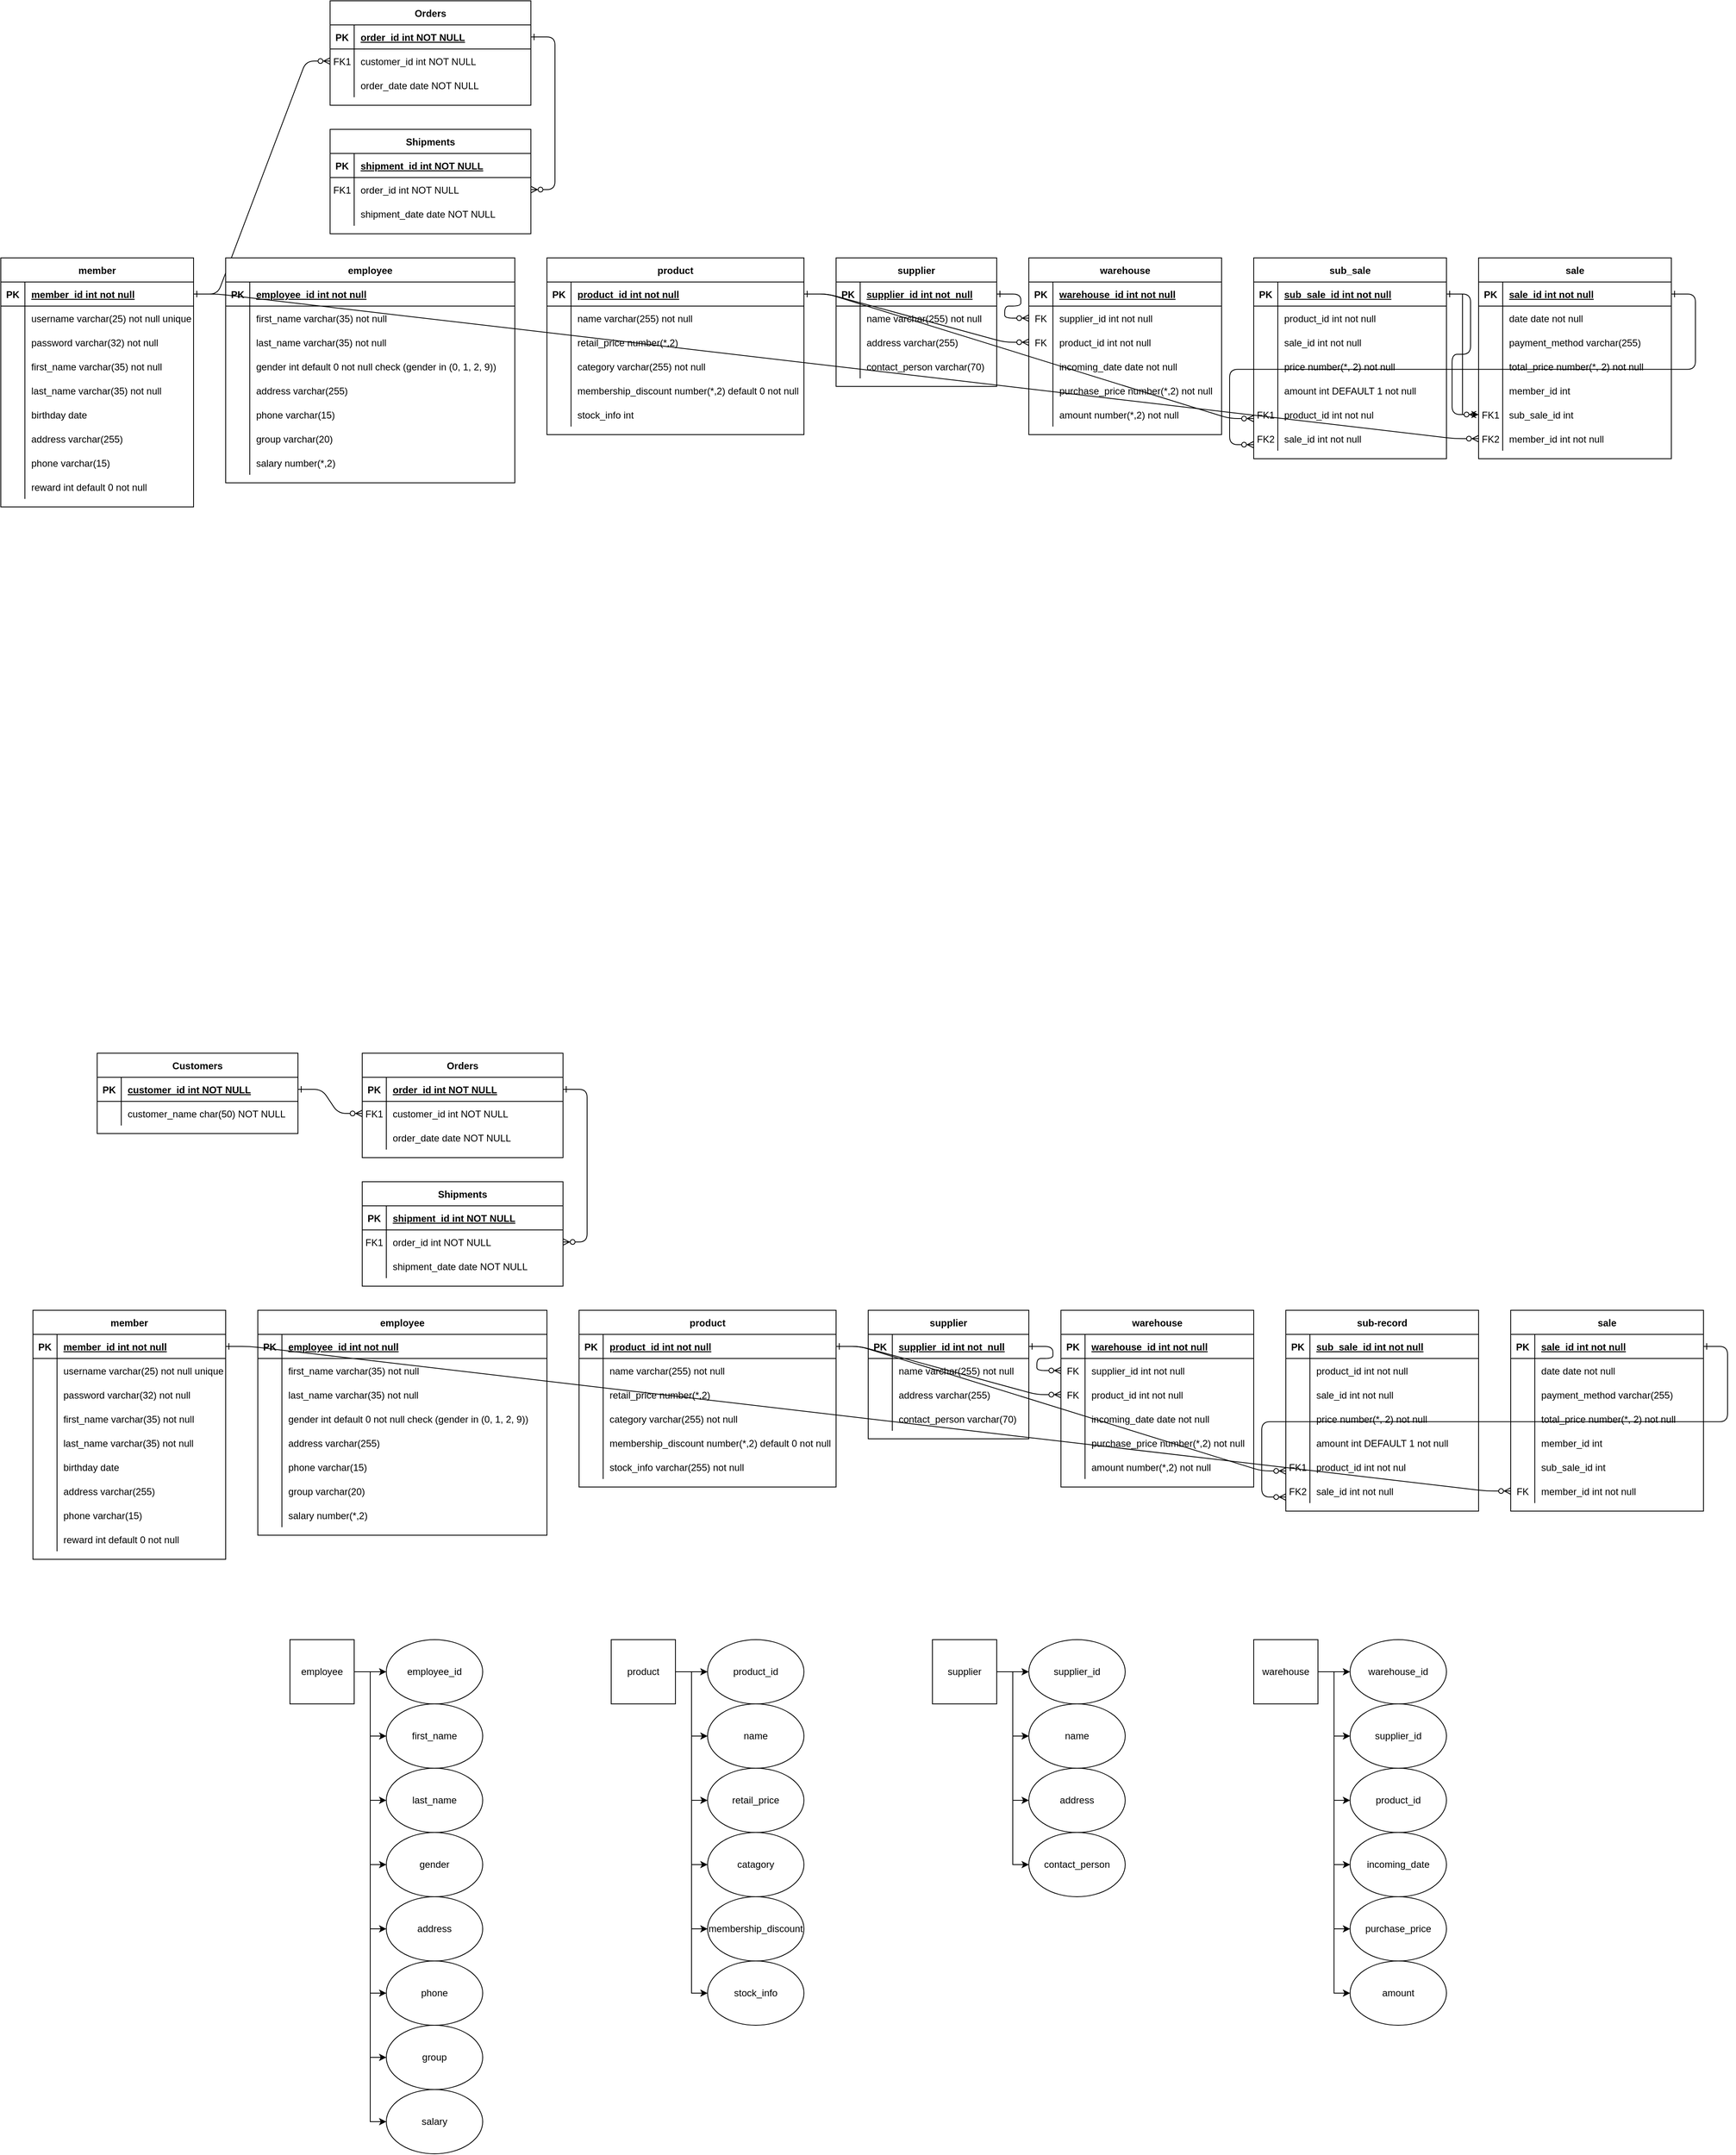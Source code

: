 <mxfile version="13.10.4" type="github">
  <diagram id="R2lEEEUBdFMjLlhIrx00" name="Page-1">
    <mxGraphModel dx="1342" dy="582" grid="1" gridSize="10" guides="1" tooltips="1" connect="1" arrows="1" fold="1" page="1" pageScale="1" pageWidth="850" pageHeight="1100" math="0" shadow="0" extFonts="Permanent Marker^https://fonts.googleapis.com/css?family=Permanent+Marker">
      <root>
        <mxCell id="0" />
        <mxCell id="1" parent="0" />
        <mxCell id="C-vyLk0tnHw3VtMMgP7b-1" value="" style="edgeStyle=entityRelationEdgeStyle;endArrow=ERzeroToMany;startArrow=ERone;endFill=1;startFill=0;exitX=1;exitY=0.5;exitDx=0;exitDy=0;" parent="1" source="Kj_aIInmpCFSkwv4ty4P-81" target="C-vyLk0tnHw3VtMMgP7b-6" edge="1">
          <mxGeometry width="100" height="100" relative="1" as="geometry">
            <mxPoint x="340" y="720" as="sourcePoint" />
            <mxPoint x="440" y="620" as="targetPoint" />
          </mxGeometry>
        </mxCell>
        <mxCell id="C-vyLk0tnHw3VtMMgP7b-12" value="" style="edgeStyle=entityRelationEdgeStyle;endArrow=ERzeroToMany;startArrow=ERone;endFill=1;startFill=0;" parent="1" source="C-vyLk0tnHw3VtMMgP7b-3" target="C-vyLk0tnHw3VtMMgP7b-17" edge="1">
          <mxGeometry width="100" height="100" relative="1" as="geometry">
            <mxPoint x="400" y="180" as="sourcePoint" />
            <mxPoint x="460" y="205" as="targetPoint" />
          </mxGeometry>
        </mxCell>
        <mxCell id="C-vyLk0tnHw3VtMMgP7b-2" value="Orders" style="shape=table;startSize=30;container=1;collapsible=1;childLayout=tableLayout;fixedRows=1;rowLines=0;fontStyle=1;align=center;resizeLast=1;" parent="1" vertex="1">
          <mxGeometry x="450" y="120" width="250" height="130" as="geometry" />
        </mxCell>
        <mxCell id="C-vyLk0tnHw3VtMMgP7b-3" value="" style="shape=partialRectangle;collapsible=0;dropTarget=0;pointerEvents=0;fillColor=none;points=[[0,0.5],[1,0.5]];portConstraint=eastwest;top=0;left=0;right=0;bottom=1;" parent="C-vyLk0tnHw3VtMMgP7b-2" vertex="1">
          <mxGeometry y="30" width="250" height="30" as="geometry" />
        </mxCell>
        <mxCell id="C-vyLk0tnHw3VtMMgP7b-4" value="PK" style="shape=partialRectangle;overflow=hidden;connectable=0;fillColor=none;top=0;left=0;bottom=0;right=0;fontStyle=1;" parent="C-vyLk0tnHw3VtMMgP7b-3" vertex="1">
          <mxGeometry width="30" height="30" as="geometry" />
        </mxCell>
        <mxCell id="C-vyLk0tnHw3VtMMgP7b-5" value="order_id int NOT NULL " style="shape=partialRectangle;overflow=hidden;connectable=0;fillColor=none;top=0;left=0;bottom=0;right=0;align=left;spacingLeft=6;fontStyle=5;" parent="C-vyLk0tnHw3VtMMgP7b-3" vertex="1">
          <mxGeometry x="30" width="220" height="30" as="geometry" />
        </mxCell>
        <mxCell id="C-vyLk0tnHw3VtMMgP7b-6" value="" style="shape=partialRectangle;collapsible=0;dropTarget=0;pointerEvents=0;fillColor=none;points=[[0,0.5],[1,0.5]];portConstraint=eastwest;top=0;left=0;right=0;bottom=0;" parent="C-vyLk0tnHw3VtMMgP7b-2" vertex="1">
          <mxGeometry y="60" width="250" height="30" as="geometry" />
        </mxCell>
        <mxCell id="C-vyLk0tnHw3VtMMgP7b-7" value="FK1" style="shape=partialRectangle;overflow=hidden;connectable=0;fillColor=none;top=0;left=0;bottom=0;right=0;" parent="C-vyLk0tnHw3VtMMgP7b-6" vertex="1">
          <mxGeometry width="30" height="30" as="geometry" />
        </mxCell>
        <mxCell id="C-vyLk0tnHw3VtMMgP7b-8" value="customer_id int NOT NULL" style="shape=partialRectangle;overflow=hidden;connectable=0;fillColor=none;top=0;left=0;bottom=0;right=0;align=left;spacingLeft=6;" parent="C-vyLk0tnHw3VtMMgP7b-6" vertex="1">
          <mxGeometry x="30" width="220" height="30" as="geometry" />
        </mxCell>
        <mxCell id="C-vyLk0tnHw3VtMMgP7b-9" value="" style="shape=partialRectangle;collapsible=0;dropTarget=0;pointerEvents=0;fillColor=none;points=[[0,0.5],[1,0.5]];portConstraint=eastwest;top=0;left=0;right=0;bottom=0;" parent="C-vyLk0tnHw3VtMMgP7b-2" vertex="1">
          <mxGeometry y="90" width="250" height="30" as="geometry" />
        </mxCell>
        <mxCell id="C-vyLk0tnHw3VtMMgP7b-10" value="" style="shape=partialRectangle;overflow=hidden;connectable=0;fillColor=none;top=0;left=0;bottom=0;right=0;" parent="C-vyLk0tnHw3VtMMgP7b-9" vertex="1">
          <mxGeometry width="30" height="30" as="geometry" />
        </mxCell>
        <mxCell id="C-vyLk0tnHw3VtMMgP7b-11" value="order_date date NOT NULL" style="shape=partialRectangle;overflow=hidden;connectable=0;fillColor=none;top=0;left=0;bottom=0;right=0;align=left;spacingLeft=6;" parent="C-vyLk0tnHw3VtMMgP7b-9" vertex="1">
          <mxGeometry x="30" width="220" height="30" as="geometry" />
        </mxCell>
        <mxCell id="C-vyLk0tnHw3VtMMgP7b-13" value="Shipments" style="shape=table;startSize=30;container=1;collapsible=1;childLayout=tableLayout;fixedRows=1;rowLines=0;fontStyle=1;align=center;resizeLast=1;" parent="1" vertex="1">
          <mxGeometry x="450" y="280" width="250" height="130" as="geometry">
            <mxRectangle x="450" y="280" width="90" height="30" as="alternateBounds" />
          </mxGeometry>
        </mxCell>
        <mxCell id="C-vyLk0tnHw3VtMMgP7b-14" value="" style="shape=partialRectangle;collapsible=0;dropTarget=0;pointerEvents=0;fillColor=none;points=[[0,0.5],[1,0.5]];portConstraint=eastwest;top=0;left=0;right=0;bottom=1;" parent="C-vyLk0tnHw3VtMMgP7b-13" vertex="1">
          <mxGeometry y="30" width="250" height="30" as="geometry" />
        </mxCell>
        <mxCell id="C-vyLk0tnHw3VtMMgP7b-15" value="PK" style="shape=partialRectangle;overflow=hidden;connectable=0;fillColor=none;top=0;left=0;bottom=0;right=0;fontStyle=1;" parent="C-vyLk0tnHw3VtMMgP7b-14" vertex="1">
          <mxGeometry width="30" height="30" as="geometry" />
        </mxCell>
        <mxCell id="C-vyLk0tnHw3VtMMgP7b-16" value="shipment_id int NOT NULL " style="shape=partialRectangle;overflow=hidden;connectable=0;fillColor=none;top=0;left=0;bottom=0;right=0;align=left;spacingLeft=6;fontStyle=5;" parent="C-vyLk0tnHw3VtMMgP7b-14" vertex="1">
          <mxGeometry x="30" width="220" height="30" as="geometry" />
        </mxCell>
        <mxCell id="C-vyLk0tnHw3VtMMgP7b-17" value="" style="shape=partialRectangle;collapsible=0;dropTarget=0;pointerEvents=0;fillColor=none;points=[[0,0.5],[1,0.5]];portConstraint=eastwest;top=0;left=0;right=0;bottom=0;" parent="C-vyLk0tnHw3VtMMgP7b-13" vertex="1">
          <mxGeometry y="60" width="250" height="30" as="geometry" />
        </mxCell>
        <mxCell id="C-vyLk0tnHw3VtMMgP7b-18" value="FK1" style="shape=partialRectangle;overflow=hidden;connectable=0;fillColor=none;top=0;left=0;bottom=0;right=0;" parent="C-vyLk0tnHw3VtMMgP7b-17" vertex="1">
          <mxGeometry width="30" height="30" as="geometry" />
        </mxCell>
        <mxCell id="C-vyLk0tnHw3VtMMgP7b-19" value="order_id int NOT NULL" style="shape=partialRectangle;overflow=hidden;connectable=0;fillColor=none;top=0;left=0;bottom=0;right=0;align=left;spacingLeft=6;" parent="C-vyLk0tnHw3VtMMgP7b-17" vertex="1">
          <mxGeometry x="30" width="220" height="30" as="geometry" />
        </mxCell>
        <mxCell id="C-vyLk0tnHw3VtMMgP7b-20" value="" style="shape=partialRectangle;collapsible=0;dropTarget=0;pointerEvents=0;fillColor=none;points=[[0,0.5],[1,0.5]];portConstraint=eastwest;top=0;left=0;right=0;bottom=0;" parent="C-vyLk0tnHw3VtMMgP7b-13" vertex="1">
          <mxGeometry y="90" width="250" height="30" as="geometry" />
        </mxCell>
        <mxCell id="C-vyLk0tnHw3VtMMgP7b-21" value="" style="shape=partialRectangle;overflow=hidden;connectable=0;fillColor=none;top=0;left=0;bottom=0;right=0;" parent="C-vyLk0tnHw3VtMMgP7b-20" vertex="1">
          <mxGeometry width="30" height="30" as="geometry" />
        </mxCell>
        <mxCell id="C-vyLk0tnHw3VtMMgP7b-22" value="shipment_date date NOT NULL" style="shape=partialRectangle;overflow=hidden;connectable=0;fillColor=none;top=0;left=0;bottom=0;right=0;align=left;spacingLeft=6;" parent="C-vyLk0tnHw3VtMMgP7b-20" vertex="1">
          <mxGeometry x="30" width="220" height="30" as="geometry" />
        </mxCell>
        <mxCell id="Kj_aIInmpCFSkwv4ty4P-13" style="edgeStyle=orthogonalEdgeStyle;rounded=0;orthogonalLoop=1;jettySize=auto;html=1;exitX=1;exitY=0.5;exitDx=0;exitDy=0;" parent="1" source="Kj_aIInmpCFSkwv4ty4P-2" target="Kj_aIInmpCFSkwv4ty4P-3" edge="1">
          <mxGeometry relative="1" as="geometry" />
        </mxCell>
        <mxCell id="Kj_aIInmpCFSkwv4ty4P-14" style="edgeStyle=orthogonalEdgeStyle;rounded=0;orthogonalLoop=1;jettySize=auto;html=1;exitX=1;exitY=0.5;exitDx=0;exitDy=0;" parent="1" source="Kj_aIInmpCFSkwv4ty4P-2" target="Kj_aIInmpCFSkwv4ty4P-6" edge="1">
          <mxGeometry relative="1" as="geometry" />
        </mxCell>
        <mxCell id="Kj_aIInmpCFSkwv4ty4P-15" style="edgeStyle=orthogonalEdgeStyle;rounded=0;orthogonalLoop=1;jettySize=auto;html=1;exitX=1;exitY=0.5;exitDx=0;exitDy=0;entryX=0;entryY=0.5;entryDx=0;entryDy=0;" parent="1" source="Kj_aIInmpCFSkwv4ty4P-2" target="Kj_aIInmpCFSkwv4ty4P-7" edge="1">
          <mxGeometry relative="1" as="geometry" />
        </mxCell>
        <mxCell id="Kj_aIInmpCFSkwv4ty4P-16" style="edgeStyle=orthogonalEdgeStyle;rounded=0;orthogonalLoop=1;jettySize=auto;html=1;exitX=1;exitY=0.5;exitDx=0;exitDy=0;entryX=0;entryY=0.5;entryDx=0;entryDy=0;" parent="1" source="Kj_aIInmpCFSkwv4ty4P-2" target="Kj_aIInmpCFSkwv4ty4P-8" edge="1">
          <mxGeometry relative="1" as="geometry" />
        </mxCell>
        <mxCell id="Kj_aIInmpCFSkwv4ty4P-17" style="edgeStyle=orthogonalEdgeStyle;rounded=0;orthogonalLoop=1;jettySize=auto;html=1;exitX=1;exitY=0.5;exitDx=0;exitDy=0;entryX=0;entryY=0.5;entryDx=0;entryDy=0;" parent="1" source="Kj_aIInmpCFSkwv4ty4P-2" target="Kj_aIInmpCFSkwv4ty4P-9" edge="1">
          <mxGeometry relative="1" as="geometry" />
        </mxCell>
        <mxCell id="Kj_aIInmpCFSkwv4ty4P-18" style="edgeStyle=orthogonalEdgeStyle;rounded=0;orthogonalLoop=1;jettySize=auto;html=1;exitX=1;exitY=0.5;exitDx=0;exitDy=0;entryX=0;entryY=0.5;entryDx=0;entryDy=0;" parent="1" source="Kj_aIInmpCFSkwv4ty4P-2" target="Kj_aIInmpCFSkwv4ty4P-10" edge="1">
          <mxGeometry relative="1" as="geometry" />
        </mxCell>
        <mxCell id="Kj_aIInmpCFSkwv4ty4P-19" style="edgeStyle=orthogonalEdgeStyle;rounded=0;orthogonalLoop=1;jettySize=auto;html=1;exitX=1;exitY=0.5;exitDx=0;exitDy=0;entryX=0;entryY=0.5;entryDx=0;entryDy=0;" parent="1" source="Kj_aIInmpCFSkwv4ty4P-2" target="Kj_aIInmpCFSkwv4ty4P-11" edge="1">
          <mxGeometry relative="1" as="geometry" />
        </mxCell>
        <mxCell id="Kj_aIInmpCFSkwv4ty4P-20" style="edgeStyle=orthogonalEdgeStyle;rounded=0;orthogonalLoop=1;jettySize=auto;html=1;exitX=1;exitY=0.5;exitDx=0;exitDy=0;entryX=0;entryY=0.5;entryDx=0;entryDy=0;" parent="1" source="Kj_aIInmpCFSkwv4ty4P-2" target="Kj_aIInmpCFSkwv4ty4P-12" edge="1">
          <mxGeometry relative="1" as="geometry" />
        </mxCell>
        <mxCell id="Kj_aIInmpCFSkwv4ty4P-2" value="employee" style="whiteSpace=wrap;html=1;aspect=fixed;" parent="1" vertex="1">
          <mxGeometry x="400" y="2160" width="80" height="80" as="geometry" />
        </mxCell>
        <mxCell id="Kj_aIInmpCFSkwv4ty4P-3" value="employee_id" style="ellipse;whiteSpace=wrap;html=1;" parent="1" vertex="1">
          <mxGeometry x="520" y="2160" width="120" height="80" as="geometry" />
        </mxCell>
        <mxCell id="Kj_aIInmpCFSkwv4ty4P-6" value="first_name" style="ellipse;whiteSpace=wrap;html=1;" parent="1" vertex="1">
          <mxGeometry x="520" y="2240" width="120" height="80" as="geometry" />
        </mxCell>
        <mxCell id="Kj_aIInmpCFSkwv4ty4P-7" value="last_name" style="ellipse;whiteSpace=wrap;html=1;" parent="1" vertex="1">
          <mxGeometry x="520" y="2320" width="120" height="80" as="geometry" />
        </mxCell>
        <mxCell id="Kj_aIInmpCFSkwv4ty4P-8" value="gender" style="ellipse;whiteSpace=wrap;html=1;" parent="1" vertex="1">
          <mxGeometry x="520" y="2400" width="120" height="80" as="geometry" />
        </mxCell>
        <mxCell id="Kj_aIInmpCFSkwv4ty4P-9" value="address" style="ellipse;whiteSpace=wrap;html=1;" parent="1" vertex="1">
          <mxGeometry x="520" y="2480" width="120" height="80" as="geometry" />
        </mxCell>
        <mxCell id="Kj_aIInmpCFSkwv4ty4P-10" value="phone" style="ellipse;whiteSpace=wrap;html=1;" parent="1" vertex="1">
          <mxGeometry x="520" y="2560" width="120" height="80" as="geometry" />
        </mxCell>
        <mxCell id="Kj_aIInmpCFSkwv4ty4P-11" value="group" style="ellipse;whiteSpace=wrap;html=1;" parent="1" vertex="1">
          <mxGeometry x="520" y="2640" width="120" height="80" as="geometry" />
        </mxCell>
        <mxCell id="Kj_aIInmpCFSkwv4ty4P-12" value="salary" style="ellipse;whiteSpace=wrap;html=1;" parent="1" vertex="1">
          <mxGeometry x="520" y="2720" width="120" height="80" as="geometry" />
        </mxCell>
        <mxCell id="Kj_aIInmpCFSkwv4ty4P-28" style="edgeStyle=orthogonalEdgeStyle;rounded=0;orthogonalLoop=1;jettySize=auto;html=1;exitX=1;exitY=0.5;exitDx=0;exitDy=0;" parent="1" source="Kj_aIInmpCFSkwv4ty4P-21" target="Kj_aIInmpCFSkwv4ty4P-22" edge="1">
          <mxGeometry relative="1" as="geometry" />
        </mxCell>
        <mxCell id="Kj_aIInmpCFSkwv4ty4P-29" style="edgeStyle=orthogonalEdgeStyle;rounded=0;orthogonalLoop=1;jettySize=auto;html=1;exitX=1;exitY=0.5;exitDx=0;exitDy=0;" parent="1" source="Kj_aIInmpCFSkwv4ty4P-21" target="Kj_aIInmpCFSkwv4ty4P-23" edge="1">
          <mxGeometry relative="1" as="geometry" />
        </mxCell>
        <mxCell id="Kj_aIInmpCFSkwv4ty4P-30" style="edgeStyle=orthogonalEdgeStyle;rounded=0;orthogonalLoop=1;jettySize=auto;html=1;exitX=1;exitY=0.5;exitDx=0;exitDy=0;entryX=0;entryY=0.5;entryDx=0;entryDy=0;" parent="1" source="Kj_aIInmpCFSkwv4ty4P-21" target="Kj_aIInmpCFSkwv4ty4P-24" edge="1">
          <mxGeometry relative="1" as="geometry" />
        </mxCell>
        <mxCell id="Kj_aIInmpCFSkwv4ty4P-31" style="edgeStyle=orthogonalEdgeStyle;rounded=0;orthogonalLoop=1;jettySize=auto;html=1;exitX=1;exitY=0.5;exitDx=0;exitDy=0;entryX=0;entryY=0.5;entryDx=0;entryDy=0;" parent="1" source="Kj_aIInmpCFSkwv4ty4P-21" target="Kj_aIInmpCFSkwv4ty4P-25" edge="1">
          <mxGeometry relative="1" as="geometry" />
        </mxCell>
        <mxCell id="Kj_aIInmpCFSkwv4ty4P-32" style="edgeStyle=orthogonalEdgeStyle;rounded=0;orthogonalLoop=1;jettySize=auto;html=1;exitX=1;exitY=0.5;exitDx=0;exitDy=0;entryX=0;entryY=0.5;entryDx=0;entryDy=0;" parent="1" source="Kj_aIInmpCFSkwv4ty4P-21" target="Kj_aIInmpCFSkwv4ty4P-26" edge="1">
          <mxGeometry relative="1" as="geometry" />
        </mxCell>
        <mxCell id="Kj_aIInmpCFSkwv4ty4P-33" style="edgeStyle=orthogonalEdgeStyle;rounded=0;orthogonalLoop=1;jettySize=auto;html=1;exitX=1;exitY=0.5;exitDx=0;exitDy=0;entryX=0;entryY=0.5;entryDx=0;entryDy=0;" parent="1" source="Kj_aIInmpCFSkwv4ty4P-21" target="Kj_aIInmpCFSkwv4ty4P-27" edge="1">
          <mxGeometry relative="1" as="geometry" />
        </mxCell>
        <mxCell id="Kj_aIInmpCFSkwv4ty4P-21" value="product" style="whiteSpace=wrap;html=1;aspect=fixed;" parent="1" vertex="1">
          <mxGeometry x="800" y="2160" width="80" height="80" as="geometry" />
        </mxCell>
        <mxCell id="Kj_aIInmpCFSkwv4ty4P-22" value="product_id" style="ellipse;whiteSpace=wrap;html=1;" parent="1" vertex="1">
          <mxGeometry x="920" y="2160" width="120" height="80" as="geometry" />
        </mxCell>
        <mxCell id="Kj_aIInmpCFSkwv4ty4P-23" value="name" style="ellipse;whiteSpace=wrap;html=1;" parent="1" vertex="1">
          <mxGeometry x="920" y="2240" width="120" height="80" as="geometry" />
        </mxCell>
        <mxCell id="Kj_aIInmpCFSkwv4ty4P-24" value="retail_price" style="ellipse;whiteSpace=wrap;html=1;" parent="1" vertex="1">
          <mxGeometry x="920" y="2320" width="120" height="80" as="geometry" />
        </mxCell>
        <mxCell id="Kj_aIInmpCFSkwv4ty4P-25" value="catagory" style="ellipse;whiteSpace=wrap;html=1;" parent="1" vertex="1">
          <mxGeometry x="920" y="2400" width="120" height="80" as="geometry" />
        </mxCell>
        <mxCell id="Kj_aIInmpCFSkwv4ty4P-26" value="membership_discount" style="ellipse;whiteSpace=wrap;html=1;" parent="1" vertex="1">
          <mxGeometry x="920" y="2480" width="120" height="80" as="geometry" />
        </mxCell>
        <mxCell id="Kj_aIInmpCFSkwv4ty4P-27" value="stock_info" style="ellipse;whiteSpace=wrap;html=1;" parent="1" vertex="1">
          <mxGeometry x="920" y="2560" width="120" height="80" as="geometry" />
        </mxCell>
        <mxCell id="Kj_aIInmpCFSkwv4ty4P-39" style="edgeStyle=orthogonalEdgeStyle;rounded=0;orthogonalLoop=1;jettySize=auto;html=1;exitX=1;exitY=0.5;exitDx=0;exitDy=0;" parent="1" source="Kj_aIInmpCFSkwv4ty4P-34" target="Kj_aIInmpCFSkwv4ty4P-35" edge="1">
          <mxGeometry relative="1" as="geometry" />
        </mxCell>
        <mxCell id="Kj_aIInmpCFSkwv4ty4P-40" style="edgeStyle=orthogonalEdgeStyle;rounded=0;orthogonalLoop=1;jettySize=auto;html=1;exitX=1;exitY=0.5;exitDx=0;exitDy=0;" parent="1" source="Kj_aIInmpCFSkwv4ty4P-34" target="Kj_aIInmpCFSkwv4ty4P-36" edge="1">
          <mxGeometry relative="1" as="geometry" />
        </mxCell>
        <mxCell id="Kj_aIInmpCFSkwv4ty4P-41" style="edgeStyle=orthogonalEdgeStyle;rounded=0;orthogonalLoop=1;jettySize=auto;html=1;exitX=1;exitY=0.5;exitDx=0;exitDy=0;entryX=0;entryY=0.5;entryDx=0;entryDy=0;" parent="1" source="Kj_aIInmpCFSkwv4ty4P-34" target="Kj_aIInmpCFSkwv4ty4P-37" edge="1">
          <mxGeometry relative="1" as="geometry" />
        </mxCell>
        <mxCell id="Kj_aIInmpCFSkwv4ty4P-42" style="edgeStyle=orthogonalEdgeStyle;rounded=0;orthogonalLoop=1;jettySize=auto;html=1;exitX=1;exitY=0.5;exitDx=0;exitDy=0;entryX=0;entryY=0.5;entryDx=0;entryDy=0;" parent="1" source="Kj_aIInmpCFSkwv4ty4P-34" target="Kj_aIInmpCFSkwv4ty4P-38" edge="1">
          <mxGeometry relative="1" as="geometry" />
        </mxCell>
        <mxCell id="Kj_aIInmpCFSkwv4ty4P-34" value="supplier" style="whiteSpace=wrap;html=1;aspect=fixed;" parent="1" vertex="1">
          <mxGeometry x="1200" y="2160" width="80" height="80" as="geometry" />
        </mxCell>
        <mxCell id="Kj_aIInmpCFSkwv4ty4P-35" value="supplier_id" style="ellipse;whiteSpace=wrap;html=1;" parent="1" vertex="1">
          <mxGeometry x="1320" y="2160" width="120" height="80" as="geometry" />
        </mxCell>
        <mxCell id="Kj_aIInmpCFSkwv4ty4P-36" value="name" style="ellipse;whiteSpace=wrap;html=1;" parent="1" vertex="1">
          <mxGeometry x="1320" y="2240" width="120" height="80" as="geometry" />
        </mxCell>
        <mxCell id="Kj_aIInmpCFSkwv4ty4P-37" value="address" style="ellipse;whiteSpace=wrap;html=1;" parent="1" vertex="1">
          <mxGeometry x="1320" y="2320" width="120" height="80" as="geometry" />
        </mxCell>
        <mxCell id="Kj_aIInmpCFSkwv4ty4P-38" value="contact_person" style="ellipse;whiteSpace=wrap;html=1;" parent="1" vertex="1">
          <mxGeometry x="1320" y="2400" width="120" height="80" as="geometry" />
        </mxCell>
        <mxCell id="Kj_aIInmpCFSkwv4ty4P-50" style="edgeStyle=orthogonalEdgeStyle;rounded=0;orthogonalLoop=1;jettySize=auto;html=1;exitX=1;exitY=0.5;exitDx=0;exitDy=0;" parent="1" source="Kj_aIInmpCFSkwv4ty4P-43" target="Kj_aIInmpCFSkwv4ty4P-44" edge="1">
          <mxGeometry relative="1" as="geometry" />
        </mxCell>
        <mxCell id="Kj_aIInmpCFSkwv4ty4P-51" style="edgeStyle=orthogonalEdgeStyle;rounded=0;orthogonalLoop=1;jettySize=auto;html=1;exitX=1;exitY=0.5;exitDx=0;exitDy=0;" parent="1" source="Kj_aIInmpCFSkwv4ty4P-43" target="Kj_aIInmpCFSkwv4ty4P-45" edge="1">
          <mxGeometry relative="1" as="geometry" />
        </mxCell>
        <mxCell id="Kj_aIInmpCFSkwv4ty4P-52" style="edgeStyle=orthogonalEdgeStyle;rounded=0;orthogonalLoop=1;jettySize=auto;html=1;exitX=1;exitY=0.5;exitDx=0;exitDy=0;entryX=0;entryY=0.5;entryDx=0;entryDy=0;" parent="1" source="Kj_aIInmpCFSkwv4ty4P-43" target="Kj_aIInmpCFSkwv4ty4P-46" edge="1">
          <mxGeometry relative="1" as="geometry" />
        </mxCell>
        <mxCell id="Kj_aIInmpCFSkwv4ty4P-53" style="edgeStyle=orthogonalEdgeStyle;rounded=0;orthogonalLoop=1;jettySize=auto;html=1;exitX=1;exitY=0.5;exitDx=0;exitDy=0;entryX=0;entryY=0.5;entryDx=0;entryDy=0;" parent="1" source="Kj_aIInmpCFSkwv4ty4P-43" target="Kj_aIInmpCFSkwv4ty4P-47" edge="1">
          <mxGeometry relative="1" as="geometry" />
        </mxCell>
        <mxCell id="Kj_aIInmpCFSkwv4ty4P-54" style="edgeStyle=orthogonalEdgeStyle;rounded=0;orthogonalLoop=1;jettySize=auto;html=1;exitX=1;exitY=0.5;exitDx=0;exitDy=0;entryX=0;entryY=0.5;entryDx=0;entryDy=0;" parent="1" source="Kj_aIInmpCFSkwv4ty4P-43" target="Kj_aIInmpCFSkwv4ty4P-48" edge="1">
          <mxGeometry relative="1" as="geometry" />
        </mxCell>
        <mxCell id="Kj_aIInmpCFSkwv4ty4P-55" style="edgeStyle=orthogonalEdgeStyle;rounded=0;orthogonalLoop=1;jettySize=auto;html=1;exitX=1;exitY=0.5;exitDx=0;exitDy=0;entryX=0;entryY=0.5;entryDx=0;entryDy=0;" parent="1" source="Kj_aIInmpCFSkwv4ty4P-43" target="Kj_aIInmpCFSkwv4ty4P-49" edge="1">
          <mxGeometry relative="1" as="geometry" />
        </mxCell>
        <mxCell id="Kj_aIInmpCFSkwv4ty4P-43" value="warehouse" style="whiteSpace=wrap;html=1;aspect=fixed;" parent="1" vertex="1">
          <mxGeometry x="1600" y="2160" width="80" height="80" as="geometry" />
        </mxCell>
        <mxCell id="Kj_aIInmpCFSkwv4ty4P-44" value="warehouse_id" style="ellipse;whiteSpace=wrap;html=1;" parent="1" vertex="1">
          <mxGeometry x="1720" y="2160" width="120" height="80" as="geometry" />
        </mxCell>
        <mxCell id="Kj_aIInmpCFSkwv4ty4P-45" value="supplier_id" style="ellipse;whiteSpace=wrap;html=1;" parent="1" vertex="1">
          <mxGeometry x="1720" y="2240" width="120" height="80" as="geometry" />
        </mxCell>
        <mxCell id="Kj_aIInmpCFSkwv4ty4P-46" value="product_id" style="ellipse;whiteSpace=wrap;html=1;" parent="1" vertex="1">
          <mxGeometry x="1720" y="2320" width="120" height="80" as="geometry" />
        </mxCell>
        <mxCell id="Kj_aIInmpCFSkwv4ty4P-47" value="incoming_date" style="ellipse;whiteSpace=wrap;html=1;" parent="1" vertex="1">
          <mxGeometry x="1720" y="2400" width="120" height="80" as="geometry" />
        </mxCell>
        <mxCell id="Kj_aIInmpCFSkwv4ty4P-48" value="purchase_price" style="ellipse;whiteSpace=wrap;html=1;" parent="1" vertex="1">
          <mxGeometry x="1720" y="2480" width="120" height="80" as="geometry" />
        </mxCell>
        <mxCell id="Kj_aIInmpCFSkwv4ty4P-49" value="amount" style="ellipse;whiteSpace=wrap;html=1;" parent="1" vertex="1">
          <mxGeometry x="1720" y="2560" width="120" height="80" as="geometry" />
        </mxCell>
        <mxCell id="Kj_aIInmpCFSkwv4ty4P-80" value="member" style="shape=table;startSize=30;container=1;collapsible=1;childLayout=tableLayout;fixedRows=1;rowLines=0;fontStyle=1;align=center;resizeLast=1;" parent="1" vertex="1">
          <mxGeometry x="40" y="440" width="240.0" height="310" as="geometry" />
        </mxCell>
        <mxCell id="Kj_aIInmpCFSkwv4ty4P-81" value="" style="shape=partialRectangle;collapsible=0;dropTarget=0;pointerEvents=0;fillColor=none;top=0;left=0;bottom=1;right=0;points=[[0,0.5],[1,0.5]];portConstraint=eastwest;" parent="Kj_aIInmpCFSkwv4ty4P-80" vertex="1">
          <mxGeometry y="30" width="240.0" height="30" as="geometry" />
        </mxCell>
        <mxCell id="Kj_aIInmpCFSkwv4ty4P-82" value="PK" style="shape=partialRectangle;connectable=0;fillColor=none;top=0;left=0;bottom=0;right=0;fontStyle=1;overflow=hidden;" parent="Kj_aIInmpCFSkwv4ty4P-81" vertex="1">
          <mxGeometry width="30" height="30" as="geometry" />
        </mxCell>
        <mxCell id="Kj_aIInmpCFSkwv4ty4P-83" value="member_id int not null" style="shape=partialRectangle;connectable=0;fillColor=none;top=0;left=0;bottom=0;right=0;align=left;spacingLeft=6;fontStyle=5;overflow=hidden;" parent="Kj_aIInmpCFSkwv4ty4P-81" vertex="1">
          <mxGeometry x="30" width="210.0" height="30" as="geometry" />
        </mxCell>
        <mxCell id="Kj_aIInmpCFSkwv4ty4P-84" value="" style="shape=partialRectangle;collapsible=0;dropTarget=0;pointerEvents=0;fillColor=none;top=0;left=0;bottom=0;right=0;points=[[0,0.5],[1,0.5]];portConstraint=eastwest;" parent="Kj_aIInmpCFSkwv4ty4P-80" vertex="1">
          <mxGeometry y="60" width="240.0" height="30" as="geometry" />
        </mxCell>
        <mxCell id="Kj_aIInmpCFSkwv4ty4P-85" value="" style="shape=partialRectangle;connectable=0;fillColor=none;top=0;left=0;bottom=0;right=0;editable=1;overflow=hidden;" parent="Kj_aIInmpCFSkwv4ty4P-84" vertex="1">
          <mxGeometry width="30" height="30" as="geometry" />
        </mxCell>
        <mxCell id="Kj_aIInmpCFSkwv4ty4P-86" value="username varchar(25) not null unique" style="shape=partialRectangle;connectable=0;fillColor=none;top=0;left=0;bottom=0;right=0;align=left;spacingLeft=6;overflow=hidden;" parent="Kj_aIInmpCFSkwv4ty4P-84" vertex="1">
          <mxGeometry x="30" width="210.0" height="30" as="geometry" />
        </mxCell>
        <mxCell id="Kj_aIInmpCFSkwv4ty4P-87" value="" style="shape=partialRectangle;collapsible=0;dropTarget=0;pointerEvents=0;fillColor=none;top=0;left=0;bottom=0;right=0;points=[[0,0.5],[1,0.5]];portConstraint=eastwest;" parent="Kj_aIInmpCFSkwv4ty4P-80" vertex="1">
          <mxGeometry y="90" width="240.0" height="30" as="geometry" />
        </mxCell>
        <mxCell id="Kj_aIInmpCFSkwv4ty4P-88" value="" style="shape=partialRectangle;connectable=0;fillColor=none;top=0;left=0;bottom=0;right=0;editable=1;overflow=hidden;" parent="Kj_aIInmpCFSkwv4ty4P-87" vertex="1">
          <mxGeometry width="30" height="30" as="geometry" />
        </mxCell>
        <mxCell id="Kj_aIInmpCFSkwv4ty4P-89" value="password varchar(32) not null" style="shape=partialRectangle;connectable=0;fillColor=none;top=0;left=0;bottom=0;right=0;align=left;spacingLeft=6;overflow=hidden;" parent="Kj_aIInmpCFSkwv4ty4P-87" vertex="1">
          <mxGeometry x="30" width="210.0" height="30" as="geometry" />
        </mxCell>
        <mxCell id="Kj_aIInmpCFSkwv4ty4P-90" value="" style="shape=partialRectangle;collapsible=0;dropTarget=0;pointerEvents=0;fillColor=none;top=0;left=0;bottom=0;right=0;points=[[0,0.5],[1,0.5]];portConstraint=eastwest;" parent="Kj_aIInmpCFSkwv4ty4P-80" vertex="1">
          <mxGeometry y="120" width="240.0" height="30" as="geometry" />
        </mxCell>
        <mxCell id="Kj_aIInmpCFSkwv4ty4P-91" value="" style="shape=partialRectangle;connectable=0;fillColor=none;top=0;left=0;bottom=0;right=0;editable=1;overflow=hidden;" parent="Kj_aIInmpCFSkwv4ty4P-90" vertex="1">
          <mxGeometry width="30" height="30" as="geometry" />
        </mxCell>
        <mxCell id="Kj_aIInmpCFSkwv4ty4P-92" value="first_name varchar(35) not null" style="shape=partialRectangle;connectable=0;fillColor=none;top=0;left=0;bottom=0;right=0;align=left;spacingLeft=6;overflow=hidden;" parent="Kj_aIInmpCFSkwv4ty4P-90" vertex="1">
          <mxGeometry x="30" width="210.0" height="30" as="geometry" />
        </mxCell>
        <mxCell id="Kj_aIInmpCFSkwv4ty4P-93" value="" style="shape=partialRectangle;collapsible=0;dropTarget=0;pointerEvents=0;fillColor=none;top=0;left=0;bottom=0;right=0;points=[[0,0.5],[1,0.5]];portConstraint=eastwest;" parent="Kj_aIInmpCFSkwv4ty4P-80" vertex="1">
          <mxGeometry y="150" width="240.0" height="30" as="geometry" />
        </mxCell>
        <mxCell id="Kj_aIInmpCFSkwv4ty4P-94" value="" style="shape=partialRectangle;connectable=0;fillColor=none;top=0;left=0;bottom=0;right=0;editable=1;overflow=hidden;" parent="Kj_aIInmpCFSkwv4ty4P-93" vertex="1">
          <mxGeometry width="30" height="30" as="geometry" />
        </mxCell>
        <mxCell id="Kj_aIInmpCFSkwv4ty4P-95" value="last_name varchar(35) not null" style="shape=partialRectangle;connectable=0;fillColor=none;top=0;left=0;bottom=0;right=0;align=left;spacingLeft=6;overflow=hidden;" parent="Kj_aIInmpCFSkwv4ty4P-93" vertex="1">
          <mxGeometry x="30" width="210.0" height="30" as="geometry" />
        </mxCell>
        <mxCell id="Kj_aIInmpCFSkwv4ty4P-96" value="" style="shape=partialRectangle;collapsible=0;dropTarget=0;pointerEvents=0;fillColor=none;top=0;left=0;bottom=0;right=0;points=[[0,0.5],[1,0.5]];portConstraint=eastwest;" parent="Kj_aIInmpCFSkwv4ty4P-80" vertex="1">
          <mxGeometry y="180" width="240.0" height="30" as="geometry" />
        </mxCell>
        <mxCell id="Kj_aIInmpCFSkwv4ty4P-97" value="" style="shape=partialRectangle;connectable=0;fillColor=none;top=0;left=0;bottom=0;right=0;editable=1;overflow=hidden;" parent="Kj_aIInmpCFSkwv4ty4P-96" vertex="1">
          <mxGeometry width="30" height="30" as="geometry" />
        </mxCell>
        <mxCell id="Kj_aIInmpCFSkwv4ty4P-98" value="birthday date" style="shape=partialRectangle;connectable=0;fillColor=none;top=0;left=0;bottom=0;right=0;align=left;spacingLeft=6;overflow=hidden;" parent="Kj_aIInmpCFSkwv4ty4P-96" vertex="1">
          <mxGeometry x="30" width="210.0" height="30" as="geometry" />
        </mxCell>
        <mxCell id="Kj_aIInmpCFSkwv4ty4P-99" value="" style="shape=partialRectangle;collapsible=0;dropTarget=0;pointerEvents=0;fillColor=none;top=0;left=0;bottom=0;right=0;points=[[0,0.5],[1,0.5]];portConstraint=eastwest;" parent="Kj_aIInmpCFSkwv4ty4P-80" vertex="1">
          <mxGeometry y="210" width="240.0" height="30" as="geometry" />
        </mxCell>
        <mxCell id="Kj_aIInmpCFSkwv4ty4P-100" value="" style="shape=partialRectangle;connectable=0;fillColor=none;top=0;left=0;bottom=0;right=0;editable=1;overflow=hidden;" parent="Kj_aIInmpCFSkwv4ty4P-99" vertex="1">
          <mxGeometry width="30" height="30" as="geometry" />
        </mxCell>
        <mxCell id="Kj_aIInmpCFSkwv4ty4P-101" value="address varchar(255)" style="shape=partialRectangle;connectable=0;fillColor=none;top=0;left=0;bottom=0;right=0;align=left;spacingLeft=6;overflow=hidden;" parent="Kj_aIInmpCFSkwv4ty4P-99" vertex="1">
          <mxGeometry x="30" width="210.0" height="30" as="geometry" />
        </mxCell>
        <mxCell id="Kj_aIInmpCFSkwv4ty4P-102" value="" style="shape=partialRectangle;collapsible=0;dropTarget=0;pointerEvents=0;fillColor=none;top=0;left=0;bottom=0;right=0;points=[[0,0.5],[1,0.5]];portConstraint=eastwest;" parent="Kj_aIInmpCFSkwv4ty4P-80" vertex="1">
          <mxGeometry y="240" width="240.0" height="30" as="geometry" />
        </mxCell>
        <mxCell id="Kj_aIInmpCFSkwv4ty4P-103" value="" style="shape=partialRectangle;connectable=0;fillColor=none;top=0;left=0;bottom=0;right=0;editable=1;overflow=hidden;" parent="Kj_aIInmpCFSkwv4ty4P-102" vertex="1">
          <mxGeometry width="30" height="30" as="geometry" />
        </mxCell>
        <mxCell id="Kj_aIInmpCFSkwv4ty4P-104" value="phone varchar(15)" style="shape=partialRectangle;connectable=0;fillColor=none;top=0;left=0;bottom=0;right=0;align=left;spacingLeft=6;overflow=hidden;" parent="Kj_aIInmpCFSkwv4ty4P-102" vertex="1">
          <mxGeometry x="30" width="210.0" height="30" as="geometry" />
        </mxCell>
        <mxCell id="Kj_aIInmpCFSkwv4ty4P-105" value="" style="shape=partialRectangle;collapsible=0;dropTarget=0;pointerEvents=0;fillColor=none;top=0;left=0;bottom=0;right=0;points=[[0,0.5],[1,0.5]];portConstraint=eastwest;" parent="Kj_aIInmpCFSkwv4ty4P-80" vertex="1">
          <mxGeometry y="270" width="240.0" height="30" as="geometry" />
        </mxCell>
        <mxCell id="Kj_aIInmpCFSkwv4ty4P-106" value="" style="shape=partialRectangle;connectable=0;fillColor=none;top=0;left=0;bottom=0;right=0;editable=1;overflow=hidden;" parent="Kj_aIInmpCFSkwv4ty4P-105" vertex="1">
          <mxGeometry width="30" height="30" as="geometry" />
        </mxCell>
        <mxCell id="Kj_aIInmpCFSkwv4ty4P-107" value="reward int default 0 not null" style="shape=partialRectangle;connectable=0;fillColor=none;top=0;left=0;bottom=0;right=0;align=left;spacingLeft=6;overflow=hidden;" parent="Kj_aIInmpCFSkwv4ty4P-105" vertex="1">
          <mxGeometry x="30" width="210.0" height="30" as="geometry" />
        </mxCell>
        <mxCell id="e0Ivaduy-6SBTAzbA0VG-1" value="sub_sale" style="shape=table;startSize=30;container=1;collapsible=1;childLayout=tableLayout;fixedRows=1;rowLines=0;fontStyle=1;align=center;resizeLast=1;" parent="1" vertex="1">
          <mxGeometry x="1600" y="440" width="240.0" height="250" as="geometry" />
        </mxCell>
        <mxCell id="e0Ivaduy-6SBTAzbA0VG-2" value="" style="shape=partialRectangle;collapsible=0;dropTarget=0;pointerEvents=0;fillColor=none;top=0;left=0;bottom=1;right=0;points=[[0,0.5],[1,0.5]];portConstraint=eastwest;" parent="e0Ivaduy-6SBTAzbA0VG-1" vertex="1">
          <mxGeometry y="30" width="240.0" height="30" as="geometry" />
        </mxCell>
        <mxCell id="e0Ivaduy-6SBTAzbA0VG-3" value="PK" style="shape=partialRectangle;connectable=0;fillColor=none;top=0;left=0;bottom=0;right=0;fontStyle=1;overflow=hidden;" parent="e0Ivaduy-6SBTAzbA0VG-2" vertex="1">
          <mxGeometry width="30" height="30" as="geometry" />
        </mxCell>
        <mxCell id="e0Ivaduy-6SBTAzbA0VG-4" value="sub_sale_id int not null" style="shape=partialRectangle;connectable=0;fillColor=none;top=0;left=0;bottom=0;right=0;align=left;spacingLeft=6;fontStyle=5;overflow=hidden;" parent="e0Ivaduy-6SBTAzbA0VG-2" vertex="1">
          <mxGeometry x="30" width="210.0" height="30" as="geometry" />
        </mxCell>
        <mxCell id="e0Ivaduy-6SBTAzbA0VG-5" value="" style="shape=partialRectangle;collapsible=0;dropTarget=0;pointerEvents=0;fillColor=none;top=0;left=0;bottom=0;right=0;points=[[0,0.5],[1,0.5]];portConstraint=eastwest;" parent="e0Ivaduy-6SBTAzbA0VG-1" vertex="1">
          <mxGeometry y="60" width="240.0" height="30" as="geometry" />
        </mxCell>
        <mxCell id="e0Ivaduy-6SBTAzbA0VG-6" value="" style="shape=partialRectangle;connectable=0;fillColor=none;top=0;left=0;bottom=0;right=0;editable=1;overflow=hidden;" parent="e0Ivaduy-6SBTAzbA0VG-5" vertex="1">
          <mxGeometry width="30" height="30" as="geometry" />
        </mxCell>
        <mxCell id="e0Ivaduy-6SBTAzbA0VG-7" value="product_id int not null" style="shape=partialRectangle;connectable=0;fillColor=none;top=0;left=0;bottom=0;right=0;align=left;spacingLeft=6;overflow=hidden;" parent="e0Ivaduy-6SBTAzbA0VG-5" vertex="1">
          <mxGeometry x="30" width="210.0" height="30" as="geometry" />
        </mxCell>
        <mxCell id="e0Ivaduy-6SBTAzbA0VG-8" value="" style="shape=partialRectangle;collapsible=0;dropTarget=0;pointerEvents=0;fillColor=none;top=0;left=0;bottom=0;right=0;points=[[0,0.5],[1,0.5]];portConstraint=eastwest;" parent="e0Ivaduy-6SBTAzbA0VG-1" vertex="1">
          <mxGeometry y="90" width="240.0" height="30" as="geometry" />
        </mxCell>
        <mxCell id="e0Ivaduy-6SBTAzbA0VG-9" value="" style="shape=partialRectangle;connectable=0;fillColor=none;top=0;left=0;bottom=0;right=0;editable=1;overflow=hidden;" parent="e0Ivaduy-6SBTAzbA0VG-8" vertex="1">
          <mxGeometry width="30" height="30" as="geometry" />
        </mxCell>
        <mxCell id="e0Ivaduy-6SBTAzbA0VG-10" value="sale_id int not null" style="shape=partialRectangle;connectable=0;fillColor=none;top=0;left=0;bottom=0;right=0;align=left;spacingLeft=6;overflow=hidden;" parent="e0Ivaduy-6SBTAzbA0VG-8" vertex="1">
          <mxGeometry x="30" width="210.0" height="30" as="geometry" />
        </mxCell>
        <mxCell id="e0Ivaduy-6SBTAzbA0VG-11" value="" style="shape=partialRectangle;collapsible=0;dropTarget=0;pointerEvents=0;fillColor=none;top=0;left=0;bottom=0;right=0;points=[[0,0.5],[1,0.5]];portConstraint=eastwest;" parent="e0Ivaduy-6SBTAzbA0VG-1" vertex="1">
          <mxGeometry y="120" width="240.0" height="30" as="geometry" />
        </mxCell>
        <mxCell id="e0Ivaduy-6SBTAzbA0VG-12" value="" style="shape=partialRectangle;connectable=0;fillColor=none;top=0;left=0;bottom=0;right=0;editable=1;overflow=hidden;" parent="e0Ivaduy-6SBTAzbA0VG-11" vertex="1">
          <mxGeometry width="30" height="30" as="geometry" />
        </mxCell>
        <mxCell id="e0Ivaduy-6SBTAzbA0VG-13" value="price number(*, 2) not null" style="shape=partialRectangle;connectable=0;fillColor=none;top=0;left=0;bottom=0;right=0;align=left;spacingLeft=6;overflow=hidden;" parent="e0Ivaduy-6SBTAzbA0VG-11" vertex="1">
          <mxGeometry x="30" width="210.0" height="30" as="geometry" />
        </mxCell>
        <mxCell id="e0Ivaduy-6SBTAzbA0VG-14" value="" style="shape=partialRectangle;collapsible=0;dropTarget=0;pointerEvents=0;fillColor=none;top=0;left=0;bottom=0;right=0;points=[[0,0.5],[1,0.5]];portConstraint=eastwest;" parent="e0Ivaduy-6SBTAzbA0VG-1" vertex="1">
          <mxGeometry y="150" width="240.0" height="30" as="geometry" />
        </mxCell>
        <mxCell id="e0Ivaduy-6SBTAzbA0VG-15" value="" style="shape=partialRectangle;connectable=0;fillColor=none;top=0;left=0;bottom=0;right=0;editable=1;overflow=hidden;" parent="e0Ivaduy-6SBTAzbA0VG-14" vertex="1">
          <mxGeometry width="30" height="30" as="geometry" />
        </mxCell>
        <mxCell id="e0Ivaduy-6SBTAzbA0VG-16" value="amount int DEFAULT 1 not null" style="shape=partialRectangle;connectable=0;fillColor=none;top=0;left=0;bottom=0;right=0;align=left;spacingLeft=6;overflow=hidden;" parent="e0Ivaduy-6SBTAzbA0VG-14" vertex="1">
          <mxGeometry x="30" width="210.0" height="30" as="geometry" />
        </mxCell>
        <mxCell id="e0Ivaduy-6SBTAzbA0VG-118" value="" style="shape=partialRectangle;collapsible=0;dropTarget=0;pointerEvents=0;fillColor=none;top=0;left=0;bottom=0;right=0;points=[[0,0.5],[1,0.5]];portConstraint=eastwest;" parent="e0Ivaduy-6SBTAzbA0VG-1" vertex="1">
          <mxGeometry y="180" width="240.0" height="30" as="geometry" />
        </mxCell>
        <mxCell id="e0Ivaduy-6SBTAzbA0VG-119" value="FK1" style="shape=partialRectangle;connectable=0;fillColor=none;top=0;left=0;bottom=0;right=0;editable=1;overflow=hidden;" parent="e0Ivaduy-6SBTAzbA0VG-118" vertex="1">
          <mxGeometry width="30" height="30" as="geometry" />
        </mxCell>
        <mxCell id="e0Ivaduy-6SBTAzbA0VG-120" value="product_id int not nul" style="shape=partialRectangle;connectable=0;fillColor=none;top=0;left=0;bottom=0;right=0;align=left;spacingLeft=6;overflow=hidden;" parent="e0Ivaduy-6SBTAzbA0VG-118" vertex="1">
          <mxGeometry x="30" width="210.0" height="30" as="geometry" />
        </mxCell>
        <mxCell id="e0Ivaduy-6SBTAzbA0VG-121" value="" style="shape=partialRectangle;collapsible=0;dropTarget=0;pointerEvents=0;fillColor=none;top=0;left=0;bottom=0;right=0;points=[[0,0.5],[1,0.5]];portConstraint=eastwest;" parent="e0Ivaduy-6SBTAzbA0VG-1" vertex="1">
          <mxGeometry y="210" width="240.0" height="30" as="geometry" />
        </mxCell>
        <mxCell id="e0Ivaduy-6SBTAzbA0VG-122" value="FK2" style="shape=partialRectangle;connectable=0;fillColor=none;top=0;left=0;bottom=0;right=0;editable=1;overflow=hidden;" parent="e0Ivaduy-6SBTAzbA0VG-121" vertex="1">
          <mxGeometry width="30" height="30" as="geometry" />
        </mxCell>
        <mxCell id="e0Ivaduy-6SBTAzbA0VG-123" value="sale_id int not null" style="shape=partialRectangle;connectable=0;fillColor=none;top=0;left=0;bottom=0;right=0;align=left;spacingLeft=6;overflow=hidden;" parent="e0Ivaduy-6SBTAzbA0VG-121" vertex="1">
          <mxGeometry x="30" width="210.0" height="30" as="geometry" />
        </mxCell>
        <mxCell id="Kj_aIInmpCFSkwv4ty4P-136" value="employee" style="shape=table;startSize=30;container=1;collapsible=1;childLayout=tableLayout;fixedRows=1;rowLines=0;fontStyle=1;align=center;resizeLast=1;" parent="1" vertex="1">
          <mxGeometry x="320" y="440" width="360" height="280" as="geometry" />
        </mxCell>
        <mxCell id="Kj_aIInmpCFSkwv4ty4P-137" value="" style="shape=partialRectangle;collapsible=0;dropTarget=0;pointerEvents=0;fillColor=none;top=0;left=0;bottom=1;right=0;points=[[0,0.5],[1,0.5]];portConstraint=eastwest;" parent="Kj_aIInmpCFSkwv4ty4P-136" vertex="1">
          <mxGeometry y="30" width="360" height="30" as="geometry" />
        </mxCell>
        <mxCell id="Kj_aIInmpCFSkwv4ty4P-138" value="PK" style="shape=partialRectangle;connectable=0;fillColor=none;top=0;left=0;bottom=0;right=0;fontStyle=1;overflow=hidden;" parent="Kj_aIInmpCFSkwv4ty4P-137" vertex="1">
          <mxGeometry width="30" height="30" as="geometry" />
        </mxCell>
        <mxCell id="Kj_aIInmpCFSkwv4ty4P-139" value="employee_id int not null" style="shape=partialRectangle;connectable=0;fillColor=none;top=0;left=0;bottom=0;right=0;align=left;spacingLeft=6;fontStyle=5;overflow=hidden;" parent="Kj_aIInmpCFSkwv4ty4P-137" vertex="1">
          <mxGeometry x="30" width="330" height="30" as="geometry" />
        </mxCell>
        <mxCell id="Kj_aIInmpCFSkwv4ty4P-140" value="" style="shape=partialRectangle;collapsible=0;dropTarget=0;pointerEvents=0;fillColor=none;top=0;left=0;bottom=0;right=0;points=[[0,0.5],[1,0.5]];portConstraint=eastwest;" parent="Kj_aIInmpCFSkwv4ty4P-136" vertex="1">
          <mxGeometry y="60" width="360" height="30" as="geometry" />
        </mxCell>
        <mxCell id="Kj_aIInmpCFSkwv4ty4P-141" value="" style="shape=partialRectangle;connectable=0;fillColor=none;top=0;left=0;bottom=0;right=0;editable=1;overflow=hidden;" parent="Kj_aIInmpCFSkwv4ty4P-140" vertex="1">
          <mxGeometry width="30" height="30" as="geometry" />
        </mxCell>
        <mxCell id="Kj_aIInmpCFSkwv4ty4P-142" value="first_name varchar(35) not null" style="shape=partialRectangle;connectable=0;fillColor=none;top=0;left=0;bottom=0;right=0;align=left;spacingLeft=6;overflow=hidden;" parent="Kj_aIInmpCFSkwv4ty4P-140" vertex="1">
          <mxGeometry x="30" width="330" height="30" as="geometry" />
        </mxCell>
        <mxCell id="Kj_aIInmpCFSkwv4ty4P-143" value="" style="shape=partialRectangle;collapsible=0;dropTarget=0;pointerEvents=0;fillColor=none;top=0;left=0;bottom=0;right=0;points=[[0,0.5],[1,0.5]];portConstraint=eastwest;" parent="Kj_aIInmpCFSkwv4ty4P-136" vertex="1">
          <mxGeometry y="90" width="360" height="30" as="geometry" />
        </mxCell>
        <mxCell id="Kj_aIInmpCFSkwv4ty4P-144" value="" style="shape=partialRectangle;connectable=0;fillColor=none;top=0;left=0;bottom=0;right=0;editable=1;overflow=hidden;" parent="Kj_aIInmpCFSkwv4ty4P-143" vertex="1">
          <mxGeometry width="30" height="30" as="geometry" />
        </mxCell>
        <mxCell id="Kj_aIInmpCFSkwv4ty4P-145" value="last_name varchar(35) not null" style="shape=partialRectangle;connectable=0;fillColor=none;top=0;left=0;bottom=0;right=0;align=left;spacingLeft=6;overflow=hidden;" parent="Kj_aIInmpCFSkwv4ty4P-143" vertex="1">
          <mxGeometry x="30" width="330" height="30" as="geometry" />
        </mxCell>
        <mxCell id="Kj_aIInmpCFSkwv4ty4P-146" value="" style="shape=partialRectangle;collapsible=0;dropTarget=0;pointerEvents=0;fillColor=none;top=0;left=0;bottom=0;right=0;points=[[0,0.5],[1,0.5]];portConstraint=eastwest;" parent="Kj_aIInmpCFSkwv4ty4P-136" vertex="1">
          <mxGeometry y="120" width="360" height="30" as="geometry" />
        </mxCell>
        <mxCell id="Kj_aIInmpCFSkwv4ty4P-147" value="" style="shape=partialRectangle;connectable=0;fillColor=none;top=0;left=0;bottom=0;right=0;editable=1;overflow=hidden;" parent="Kj_aIInmpCFSkwv4ty4P-146" vertex="1">
          <mxGeometry width="30" height="30" as="geometry" />
        </mxCell>
        <mxCell id="Kj_aIInmpCFSkwv4ty4P-148" value="gender int default 0 not null check (gender in (0, 1, 2, 9))" style="shape=partialRectangle;connectable=0;fillColor=none;top=0;left=0;bottom=0;right=0;align=left;spacingLeft=6;overflow=hidden;" parent="Kj_aIInmpCFSkwv4ty4P-146" vertex="1">
          <mxGeometry x="30" width="330" height="30" as="geometry" />
        </mxCell>
        <mxCell id="Kj_aIInmpCFSkwv4ty4P-149" value="" style="shape=partialRectangle;collapsible=0;dropTarget=0;pointerEvents=0;fillColor=none;top=0;left=0;bottom=0;right=0;points=[[0,0.5],[1,0.5]];portConstraint=eastwest;" parent="Kj_aIInmpCFSkwv4ty4P-136" vertex="1">
          <mxGeometry y="150" width="360" height="30" as="geometry" />
        </mxCell>
        <mxCell id="Kj_aIInmpCFSkwv4ty4P-150" value="" style="shape=partialRectangle;connectable=0;fillColor=none;top=0;left=0;bottom=0;right=0;editable=1;overflow=hidden;" parent="Kj_aIInmpCFSkwv4ty4P-149" vertex="1">
          <mxGeometry width="30" height="30" as="geometry" />
        </mxCell>
        <mxCell id="Kj_aIInmpCFSkwv4ty4P-151" value="address varchar(255)" style="shape=partialRectangle;connectable=0;fillColor=none;top=0;left=0;bottom=0;right=0;align=left;spacingLeft=6;overflow=hidden;" parent="Kj_aIInmpCFSkwv4ty4P-149" vertex="1">
          <mxGeometry x="30" width="330" height="30" as="geometry" />
        </mxCell>
        <mxCell id="Kj_aIInmpCFSkwv4ty4P-152" value="" style="shape=partialRectangle;collapsible=0;dropTarget=0;pointerEvents=0;fillColor=none;top=0;left=0;bottom=0;right=0;points=[[0,0.5],[1,0.5]];portConstraint=eastwest;" parent="Kj_aIInmpCFSkwv4ty4P-136" vertex="1">
          <mxGeometry y="180" width="360" height="30" as="geometry" />
        </mxCell>
        <mxCell id="Kj_aIInmpCFSkwv4ty4P-153" value="" style="shape=partialRectangle;connectable=0;fillColor=none;top=0;left=0;bottom=0;right=0;editable=1;overflow=hidden;" parent="Kj_aIInmpCFSkwv4ty4P-152" vertex="1">
          <mxGeometry width="30" height="30" as="geometry" />
        </mxCell>
        <mxCell id="Kj_aIInmpCFSkwv4ty4P-154" value="phone varchar(15)" style="shape=partialRectangle;connectable=0;fillColor=none;top=0;left=0;bottom=0;right=0;align=left;spacingLeft=6;overflow=hidden;" parent="Kj_aIInmpCFSkwv4ty4P-152" vertex="1">
          <mxGeometry x="30" width="330" height="30" as="geometry" />
        </mxCell>
        <mxCell id="Kj_aIInmpCFSkwv4ty4P-155" value="" style="shape=partialRectangle;collapsible=0;dropTarget=0;pointerEvents=0;fillColor=none;top=0;left=0;bottom=0;right=0;points=[[0,0.5],[1,0.5]];portConstraint=eastwest;" parent="Kj_aIInmpCFSkwv4ty4P-136" vertex="1">
          <mxGeometry y="210" width="360" height="30" as="geometry" />
        </mxCell>
        <mxCell id="Kj_aIInmpCFSkwv4ty4P-156" value="" style="shape=partialRectangle;connectable=0;fillColor=none;top=0;left=0;bottom=0;right=0;editable=1;overflow=hidden;" parent="Kj_aIInmpCFSkwv4ty4P-155" vertex="1">
          <mxGeometry width="30" height="30" as="geometry" />
        </mxCell>
        <mxCell id="Kj_aIInmpCFSkwv4ty4P-157" value="group varchar(20)" style="shape=partialRectangle;connectable=0;fillColor=none;top=0;left=0;bottom=0;right=0;align=left;spacingLeft=6;overflow=hidden;" parent="Kj_aIInmpCFSkwv4ty4P-155" vertex="1">
          <mxGeometry x="30" width="330" height="30" as="geometry" />
        </mxCell>
        <mxCell id="Kj_aIInmpCFSkwv4ty4P-158" value="" style="shape=partialRectangle;collapsible=0;dropTarget=0;pointerEvents=0;fillColor=none;top=0;left=0;bottom=0;right=0;points=[[0,0.5],[1,0.5]];portConstraint=eastwest;" parent="Kj_aIInmpCFSkwv4ty4P-136" vertex="1">
          <mxGeometry y="240" width="360" height="30" as="geometry" />
        </mxCell>
        <mxCell id="Kj_aIInmpCFSkwv4ty4P-159" value="" style="shape=partialRectangle;connectable=0;fillColor=none;top=0;left=0;bottom=0;right=0;editable=1;overflow=hidden;" parent="Kj_aIInmpCFSkwv4ty4P-158" vertex="1">
          <mxGeometry width="30" height="30" as="geometry" />
        </mxCell>
        <mxCell id="Kj_aIInmpCFSkwv4ty4P-160" value="salary number(*,2)" style="shape=partialRectangle;connectable=0;fillColor=none;top=0;left=0;bottom=0;right=0;align=left;spacingLeft=6;overflow=hidden;" parent="Kj_aIInmpCFSkwv4ty4P-158" vertex="1">
          <mxGeometry x="30" width="330" height="30" as="geometry" />
        </mxCell>
        <mxCell id="Kj_aIInmpCFSkwv4ty4P-161" value="product" style="shape=table;startSize=30;container=1;collapsible=1;childLayout=tableLayout;fixedRows=1;rowLines=0;fontStyle=1;align=center;resizeLast=1;" parent="1" vertex="1">
          <mxGeometry x="720" y="440" width="320" height="220" as="geometry" />
        </mxCell>
        <mxCell id="Kj_aIInmpCFSkwv4ty4P-162" value="" style="shape=partialRectangle;collapsible=0;dropTarget=0;pointerEvents=0;fillColor=none;top=0;left=0;bottom=1;right=0;points=[[0,0.5],[1,0.5]];portConstraint=eastwest;" parent="Kj_aIInmpCFSkwv4ty4P-161" vertex="1">
          <mxGeometry y="30" width="320" height="30" as="geometry" />
        </mxCell>
        <mxCell id="Kj_aIInmpCFSkwv4ty4P-163" value="PK" style="shape=partialRectangle;connectable=0;fillColor=none;top=0;left=0;bottom=0;right=0;fontStyle=1;overflow=hidden;" parent="Kj_aIInmpCFSkwv4ty4P-162" vertex="1">
          <mxGeometry width="30" height="30" as="geometry" />
        </mxCell>
        <mxCell id="Kj_aIInmpCFSkwv4ty4P-164" value="product_id int not null" style="shape=partialRectangle;connectable=0;fillColor=none;top=0;left=0;bottom=0;right=0;align=left;spacingLeft=6;fontStyle=5;overflow=hidden;" parent="Kj_aIInmpCFSkwv4ty4P-162" vertex="1">
          <mxGeometry x="30" width="290" height="30" as="geometry" />
        </mxCell>
        <mxCell id="Kj_aIInmpCFSkwv4ty4P-165" value="" style="shape=partialRectangle;collapsible=0;dropTarget=0;pointerEvents=0;fillColor=none;top=0;left=0;bottom=0;right=0;points=[[0,0.5],[1,0.5]];portConstraint=eastwest;" parent="Kj_aIInmpCFSkwv4ty4P-161" vertex="1">
          <mxGeometry y="60" width="320" height="30" as="geometry" />
        </mxCell>
        <mxCell id="Kj_aIInmpCFSkwv4ty4P-166" value="" style="shape=partialRectangle;connectable=0;fillColor=none;top=0;left=0;bottom=0;right=0;editable=1;overflow=hidden;" parent="Kj_aIInmpCFSkwv4ty4P-165" vertex="1">
          <mxGeometry width="30" height="30" as="geometry" />
        </mxCell>
        <mxCell id="Kj_aIInmpCFSkwv4ty4P-167" value="name varchar(255) not null" style="shape=partialRectangle;connectable=0;fillColor=none;top=0;left=0;bottom=0;right=0;align=left;spacingLeft=6;overflow=hidden;" parent="Kj_aIInmpCFSkwv4ty4P-165" vertex="1">
          <mxGeometry x="30" width="290" height="30" as="geometry" />
        </mxCell>
        <mxCell id="Kj_aIInmpCFSkwv4ty4P-168" value="" style="shape=partialRectangle;collapsible=0;dropTarget=0;pointerEvents=0;fillColor=none;top=0;left=0;bottom=0;right=0;points=[[0,0.5],[1,0.5]];portConstraint=eastwest;" parent="Kj_aIInmpCFSkwv4ty4P-161" vertex="1">
          <mxGeometry y="90" width="320" height="30" as="geometry" />
        </mxCell>
        <mxCell id="Kj_aIInmpCFSkwv4ty4P-169" value="" style="shape=partialRectangle;connectable=0;fillColor=none;top=0;left=0;bottom=0;right=0;editable=1;overflow=hidden;" parent="Kj_aIInmpCFSkwv4ty4P-168" vertex="1">
          <mxGeometry width="30" height="30" as="geometry" />
        </mxCell>
        <mxCell id="Kj_aIInmpCFSkwv4ty4P-170" value="retail_price number(*,2)" style="shape=partialRectangle;connectable=0;fillColor=none;top=0;left=0;bottom=0;right=0;align=left;spacingLeft=6;overflow=hidden;" parent="Kj_aIInmpCFSkwv4ty4P-168" vertex="1">
          <mxGeometry x="30" width="290" height="30" as="geometry" />
        </mxCell>
        <mxCell id="Kj_aIInmpCFSkwv4ty4P-171" value="" style="shape=partialRectangle;collapsible=0;dropTarget=0;pointerEvents=0;fillColor=none;top=0;left=0;bottom=0;right=0;points=[[0,0.5],[1,0.5]];portConstraint=eastwest;" parent="Kj_aIInmpCFSkwv4ty4P-161" vertex="1">
          <mxGeometry y="120" width="320" height="30" as="geometry" />
        </mxCell>
        <mxCell id="Kj_aIInmpCFSkwv4ty4P-172" value="" style="shape=partialRectangle;connectable=0;fillColor=none;top=0;left=0;bottom=0;right=0;editable=1;overflow=hidden;" parent="Kj_aIInmpCFSkwv4ty4P-171" vertex="1">
          <mxGeometry width="30" height="30" as="geometry" />
        </mxCell>
        <mxCell id="Kj_aIInmpCFSkwv4ty4P-173" value="category varchar(255) not null" style="shape=partialRectangle;connectable=0;fillColor=none;top=0;left=0;bottom=0;right=0;align=left;spacingLeft=6;overflow=hidden;" parent="Kj_aIInmpCFSkwv4ty4P-171" vertex="1">
          <mxGeometry x="30" width="290" height="30" as="geometry" />
        </mxCell>
        <mxCell id="Kj_aIInmpCFSkwv4ty4P-174" value="" style="shape=partialRectangle;collapsible=0;dropTarget=0;pointerEvents=0;fillColor=none;top=0;left=0;bottom=0;right=0;points=[[0,0.5],[1,0.5]];portConstraint=eastwest;" parent="Kj_aIInmpCFSkwv4ty4P-161" vertex="1">
          <mxGeometry y="150" width="320" height="30" as="geometry" />
        </mxCell>
        <mxCell id="Kj_aIInmpCFSkwv4ty4P-175" value="" style="shape=partialRectangle;connectable=0;fillColor=none;top=0;left=0;bottom=0;right=0;editable=1;overflow=hidden;" parent="Kj_aIInmpCFSkwv4ty4P-174" vertex="1">
          <mxGeometry width="30" height="30" as="geometry" />
        </mxCell>
        <mxCell id="Kj_aIInmpCFSkwv4ty4P-176" value="membership_discount number(*,2) default 0 not null" style="shape=partialRectangle;connectable=0;fillColor=none;top=0;left=0;bottom=0;right=0;align=left;spacingLeft=6;overflow=hidden;" parent="Kj_aIInmpCFSkwv4ty4P-174" vertex="1">
          <mxGeometry x="30" width="290" height="30" as="geometry" />
        </mxCell>
        <mxCell id="Kj_aIInmpCFSkwv4ty4P-177" value="" style="shape=partialRectangle;collapsible=0;dropTarget=0;pointerEvents=0;fillColor=none;top=0;left=0;bottom=0;right=0;points=[[0,0.5],[1,0.5]];portConstraint=eastwest;" parent="Kj_aIInmpCFSkwv4ty4P-161" vertex="1">
          <mxGeometry y="180" width="320" height="30" as="geometry" />
        </mxCell>
        <mxCell id="Kj_aIInmpCFSkwv4ty4P-178" value="" style="shape=partialRectangle;connectable=0;fillColor=none;top=0;left=0;bottom=0;right=0;editable=1;overflow=hidden;" parent="Kj_aIInmpCFSkwv4ty4P-177" vertex="1">
          <mxGeometry width="30" height="30" as="geometry" />
        </mxCell>
        <mxCell id="Kj_aIInmpCFSkwv4ty4P-179" value="stock_info int" style="shape=partialRectangle;connectable=0;fillColor=none;top=0;left=0;bottom=0;right=0;align=left;spacingLeft=6;overflow=hidden;" parent="Kj_aIInmpCFSkwv4ty4P-177" vertex="1">
          <mxGeometry x="30" width="290" height="30" as="geometry" />
        </mxCell>
        <mxCell id="Kj_aIInmpCFSkwv4ty4P-180" value="supplier" style="shape=table;startSize=30;container=1;collapsible=1;childLayout=tableLayout;fixedRows=1;rowLines=0;fontStyle=1;align=center;resizeLast=1;" parent="1" vertex="1">
          <mxGeometry x="1080" y="440" width="200" height="160" as="geometry" />
        </mxCell>
        <mxCell id="Kj_aIInmpCFSkwv4ty4P-181" value="" style="shape=partialRectangle;collapsible=0;dropTarget=0;pointerEvents=0;fillColor=none;top=0;left=0;bottom=1;right=0;points=[[0,0.5],[1,0.5]];portConstraint=eastwest;" parent="Kj_aIInmpCFSkwv4ty4P-180" vertex="1">
          <mxGeometry y="30" width="200" height="30" as="geometry" />
        </mxCell>
        <mxCell id="Kj_aIInmpCFSkwv4ty4P-182" value="PK" style="shape=partialRectangle;connectable=0;fillColor=none;top=0;left=0;bottom=0;right=0;fontStyle=1;overflow=hidden;" parent="Kj_aIInmpCFSkwv4ty4P-181" vertex="1">
          <mxGeometry width="30" height="30" as="geometry" />
        </mxCell>
        <mxCell id="Kj_aIInmpCFSkwv4ty4P-183" value="supplier_id int not  null" style="shape=partialRectangle;connectable=0;fillColor=none;top=0;left=0;bottom=0;right=0;align=left;spacingLeft=6;fontStyle=5;overflow=hidden;" parent="Kj_aIInmpCFSkwv4ty4P-181" vertex="1">
          <mxGeometry x="30" width="170" height="30" as="geometry" />
        </mxCell>
        <mxCell id="Kj_aIInmpCFSkwv4ty4P-184" value="" style="shape=partialRectangle;collapsible=0;dropTarget=0;pointerEvents=0;fillColor=none;top=0;left=0;bottom=0;right=0;points=[[0,0.5],[1,0.5]];portConstraint=eastwest;" parent="Kj_aIInmpCFSkwv4ty4P-180" vertex="1">
          <mxGeometry y="60" width="200" height="30" as="geometry" />
        </mxCell>
        <mxCell id="Kj_aIInmpCFSkwv4ty4P-185" value="" style="shape=partialRectangle;connectable=0;fillColor=none;top=0;left=0;bottom=0;right=0;editable=1;overflow=hidden;" parent="Kj_aIInmpCFSkwv4ty4P-184" vertex="1">
          <mxGeometry width="30" height="30" as="geometry" />
        </mxCell>
        <mxCell id="Kj_aIInmpCFSkwv4ty4P-186" value="name varchar(255) not null" style="shape=partialRectangle;connectable=0;fillColor=none;top=0;left=0;bottom=0;right=0;align=left;spacingLeft=6;overflow=hidden;" parent="Kj_aIInmpCFSkwv4ty4P-184" vertex="1">
          <mxGeometry x="30" width="170" height="30" as="geometry" />
        </mxCell>
        <mxCell id="Kj_aIInmpCFSkwv4ty4P-187" value="" style="shape=partialRectangle;collapsible=0;dropTarget=0;pointerEvents=0;fillColor=none;top=0;left=0;bottom=0;right=0;points=[[0,0.5],[1,0.5]];portConstraint=eastwest;" parent="Kj_aIInmpCFSkwv4ty4P-180" vertex="1">
          <mxGeometry y="90" width="200" height="30" as="geometry" />
        </mxCell>
        <mxCell id="Kj_aIInmpCFSkwv4ty4P-188" value="" style="shape=partialRectangle;connectable=0;fillColor=none;top=0;left=0;bottom=0;right=0;editable=1;overflow=hidden;" parent="Kj_aIInmpCFSkwv4ty4P-187" vertex="1">
          <mxGeometry width="30" height="30" as="geometry" />
        </mxCell>
        <mxCell id="Kj_aIInmpCFSkwv4ty4P-189" value="address varchar(255)" style="shape=partialRectangle;connectable=0;fillColor=none;top=0;left=0;bottom=0;right=0;align=left;spacingLeft=6;overflow=hidden;" parent="Kj_aIInmpCFSkwv4ty4P-187" vertex="1">
          <mxGeometry x="30" width="170" height="30" as="geometry" />
        </mxCell>
        <mxCell id="Kj_aIInmpCFSkwv4ty4P-190" value="" style="shape=partialRectangle;collapsible=0;dropTarget=0;pointerEvents=0;fillColor=none;top=0;left=0;bottom=0;right=0;points=[[0,0.5],[1,0.5]];portConstraint=eastwest;" parent="Kj_aIInmpCFSkwv4ty4P-180" vertex="1">
          <mxGeometry y="120" width="200" height="30" as="geometry" />
        </mxCell>
        <mxCell id="Kj_aIInmpCFSkwv4ty4P-191" value="" style="shape=partialRectangle;connectable=0;fillColor=none;top=0;left=0;bottom=0;right=0;editable=1;overflow=hidden;" parent="Kj_aIInmpCFSkwv4ty4P-190" vertex="1">
          <mxGeometry width="30" height="30" as="geometry" />
        </mxCell>
        <mxCell id="Kj_aIInmpCFSkwv4ty4P-192" value="contact_person varchar(70)" style="shape=partialRectangle;connectable=0;fillColor=none;top=0;left=0;bottom=0;right=0;align=left;spacingLeft=6;overflow=hidden;" parent="Kj_aIInmpCFSkwv4ty4P-190" vertex="1">
          <mxGeometry x="30" width="170" height="30" as="geometry" />
        </mxCell>
        <mxCell id="Kj_aIInmpCFSkwv4ty4P-193" value="warehouse" style="shape=table;startSize=30;container=1;collapsible=1;childLayout=tableLayout;fixedRows=1;rowLines=0;fontStyle=1;align=center;resizeLast=1;" parent="1" vertex="1">
          <mxGeometry x="1320" y="440" width="240" height="220" as="geometry" />
        </mxCell>
        <mxCell id="Kj_aIInmpCFSkwv4ty4P-194" value="" style="shape=partialRectangle;collapsible=0;dropTarget=0;pointerEvents=0;fillColor=none;top=0;left=0;bottom=1;right=0;points=[[0,0.5],[1,0.5]];portConstraint=eastwest;" parent="Kj_aIInmpCFSkwv4ty4P-193" vertex="1">
          <mxGeometry y="30" width="240" height="30" as="geometry" />
        </mxCell>
        <mxCell id="Kj_aIInmpCFSkwv4ty4P-195" value="PK" style="shape=partialRectangle;connectable=0;fillColor=none;top=0;left=0;bottom=0;right=0;fontStyle=1;overflow=hidden;" parent="Kj_aIInmpCFSkwv4ty4P-194" vertex="1">
          <mxGeometry width="30" height="30" as="geometry" />
        </mxCell>
        <mxCell id="Kj_aIInmpCFSkwv4ty4P-196" value="warehouse_id int not null" style="shape=partialRectangle;connectable=0;fillColor=none;top=0;left=0;bottom=0;right=0;align=left;spacingLeft=6;fontStyle=5;overflow=hidden;" parent="Kj_aIInmpCFSkwv4ty4P-194" vertex="1">
          <mxGeometry x="30" width="210" height="30" as="geometry" />
        </mxCell>
        <mxCell id="Kj_aIInmpCFSkwv4ty4P-197" value="" style="shape=partialRectangle;collapsible=0;dropTarget=0;pointerEvents=0;fillColor=none;top=0;left=0;bottom=0;right=0;points=[[0,0.5],[1,0.5]];portConstraint=eastwest;" parent="Kj_aIInmpCFSkwv4ty4P-193" vertex="1">
          <mxGeometry y="60" width="240" height="30" as="geometry" />
        </mxCell>
        <mxCell id="Kj_aIInmpCFSkwv4ty4P-198" value="FK" style="shape=partialRectangle;connectable=0;fillColor=none;top=0;left=0;bottom=0;right=0;editable=1;overflow=hidden;" parent="Kj_aIInmpCFSkwv4ty4P-197" vertex="1">
          <mxGeometry width="30" height="30" as="geometry" />
        </mxCell>
        <mxCell id="Kj_aIInmpCFSkwv4ty4P-199" value="supplier_id int not null" style="shape=partialRectangle;connectable=0;fillColor=none;top=0;left=0;bottom=0;right=0;align=left;spacingLeft=6;overflow=hidden;" parent="Kj_aIInmpCFSkwv4ty4P-197" vertex="1">
          <mxGeometry x="30" width="210" height="30" as="geometry" />
        </mxCell>
        <mxCell id="Kj_aIInmpCFSkwv4ty4P-200" value="" style="shape=partialRectangle;collapsible=0;dropTarget=0;pointerEvents=0;fillColor=none;top=0;left=0;bottom=0;right=0;points=[[0,0.5],[1,0.5]];portConstraint=eastwest;" parent="Kj_aIInmpCFSkwv4ty4P-193" vertex="1">
          <mxGeometry y="90" width="240" height="30" as="geometry" />
        </mxCell>
        <mxCell id="Kj_aIInmpCFSkwv4ty4P-201" value="FK" style="shape=partialRectangle;connectable=0;fillColor=none;top=0;left=0;bottom=0;right=0;editable=1;overflow=hidden;" parent="Kj_aIInmpCFSkwv4ty4P-200" vertex="1">
          <mxGeometry width="30" height="30" as="geometry" />
        </mxCell>
        <mxCell id="Kj_aIInmpCFSkwv4ty4P-202" value="product_id int not null" style="shape=partialRectangle;connectable=0;fillColor=none;top=0;left=0;bottom=0;right=0;align=left;spacingLeft=6;overflow=hidden;" parent="Kj_aIInmpCFSkwv4ty4P-200" vertex="1">
          <mxGeometry x="30" width="210" height="30" as="geometry" />
        </mxCell>
        <mxCell id="Kj_aIInmpCFSkwv4ty4P-203" value="" style="shape=partialRectangle;collapsible=0;dropTarget=0;pointerEvents=0;fillColor=none;top=0;left=0;bottom=0;right=0;points=[[0,0.5],[1,0.5]];portConstraint=eastwest;" parent="Kj_aIInmpCFSkwv4ty4P-193" vertex="1">
          <mxGeometry y="120" width="240" height="30" as="geometry" />
        </mxCell>
        <mxCell id="Kj_aIInmpCFSkwv4ty4P-204" value="" style="shape=partialRectangle;connectable=0;fillColor=none;top=0;left=0;bottom=0;right=0;editable=1;overflow=hidden;" parent="Kj_aIInmpCFSkwv4ty4P-203" vertex="1">
          <mxGeometry width="30" height="30" as="geometry" />
        </mxCell>
        <mxCell id="Kj_aIInmpCFSkwv4ty4P-205" value="incoming_date date not null" style="shape=partialRectangle;connectable=0;fillColor=none;top=0;left=0;bottom=0;right=0;align=left;spacingLeft=6;overflow=hidden;" parent="Kj_aIInmpCFSkwv4ty4P-203" vertex="1">
          <mxGeometry x="30" width="210" height="30" as="geometry" />
        </mxCell>
        <mxCell id="Kj_aIInmpCFSkwv4ty4P-208" value="" style="shape=partialRectangle;collapsible=0;dropTarget=0;pointerEvents=0;fillColor=none;top=0;left=0;bottom=0;right=0;points=[[0,0.5],[1,0.5]];portConstraint=eastwest;" parent="Kj_aIInmpCFSkwv4ty4P-193" vertex="1">
          <mxGeometry y="150" width="240" height="30" as="geometry" />
        </mxCell>
        <mxCell id="Kj_aIInmpCFSkwv4ty4P-209" value="" style="shape=partialRectangle;connectable=0;fillColor=none;top=0;left=0;bottom=0;right=0;editable=1;overflow=hidden;" parent="Kj_aIInmpCFSkwv4ty4P-208" vertex="1">
          <mxGeometry width="30" height="30" as="geometry" />
        </mxCell>
        <mxCell id="Kj_aIInmpCFSkwv4ty4P-210" value="purchase_price number(*,2) not null" style="shape=partialRectangle;connectable=0;fillColor=none;top=0;left=0;bottom=0;right=0;align=left;spacingLeft=6;overflow=hidden;" parent="Kj_aIInmpCFSkwv4ty4P-208" vertex="1">
          <mxGeometry x="30" width="210" height="30" as="geometry" />
        </mxCell>
        <mxCell id="Kj_aIInmpCFSkwv4ty4P-211" value="" style="shape=partialRectangle;collapsible=0;dropTarget=0;pointerEvents=0;fillColor=none;top=0;left=0;bottom=0;right=0;points=[[0,0.5],[1,0.5]];portConstraint=eastwest;" parent="Kj_aIInmpCFSkwv4ty4P-193" vertex="1">
          <mxGeometry y="180" width="240" height="30" as="geometry" />
        </mxCell>
        <mxCell id="Kj_aIInmpCFSkwv4ty4P-212" value="" style="shape=partialRectangle;connectable=0;fillColor=none;top=0;left=0;bottom=0;right=0;editable=1;overflow=hidden;" parent="Kj_aIInmpCFSkwv4ty4P-211" vertex="1">
          <mxGeometry width="30" height="30" as="geometry" />
        </mxCell>
        <mxCell id="Kj_aIInmpCFSkwv4ty4P-213" value="amount number(*,2) not null" style="shape=partialRectangle;connectable=0;fillColor=none;top=0;left=0;bottom=0;right=0;align=left;spacingLeft=6;overflow=hidden;" parent="Kj_aIInmpCFSkwv4ty4P-211" vertex="1">
          <mxGeometry x="30" width="210" height="30" as="geometry" />
        </mxCell>
        <mxCell id="e0Ivaduy-6SBTAzbA0VG-40" value="sale" style="shape=table;startSize=30;container=1;collapsible=1;childLayout=tableLayout;fixedRows=1;rowLines=0;fontStyle=1;align=center;resizeLast=1;" parent="1" vertex="1">
          <mxGeometry x="1880" y="440" width="240.0" height="250" as="geometry" />
        </mxCell>
        <mxCell id="e0Ivaduy-6SBTAzbA0VG-41" value="" style="shape=partialRectangle;collapsible=0;dropTarget=0;pointerEvents=0;fillColor=none;top=0;left=0;bottom=1;right=0;points=[[0,0.5],[1,0.5]];portConstraint=eastwest;" parent="e0Ivaduy-6SBTAzbA0VG-40" vertex="1">
          <mxGeometry y="30" width="240.0" height="30" as="geometry" />
        </mxCell>
        <mxCell id="e0Ivaduy-6SBTAzbA0VG-42" value="PK" style="shape=partialRectangle;connectable=0;fillColor=none;top=0;left=0;bottom=0;right=0;fontStyle=1;overflow=hidden;" parent="e0Ivaduy-6SBTAzbA0VG-41" vertex="1">
          <mxGeometry width="30" height="30" as="geometry" />
        </mxCell>
        <mxCell id="e0Ivaduy-6SBTAzbA0VG-43" value="sale_id int not null" style="shape=partialRectangle;connectable=0;fillColor=none;top=0;left=0;bottom=0;right=0;align=left;spacingLeft=6;fontStyle=5;overflow=hidden;" parent="e0Ivaduy-6SBTAzbA0VG-41" vertex="1">
          <mxGeometry x="30" width="210.0" height="30" as="geometry" />
        </mxCell>
        <mxCell id="e0Ivaduy-6SBTAzbA0VG-44" value="" style="shape=partialRectangle;collapsible=0;dropTarget=0;pointerEvents=0;fillColor=none;top=0;left=0;bottom=0;right=0;points=[[0,0.5],[1,0.5]];portConstraint=eastwest;" parent="e0Ivaduy-6SBTAzbA0VG-40" vertex="1">
          <mxGeometry y="60" width="240.0" height="30" as="geometry" />
        </mxCell>
        <mxCell id="e0Ivaduy-6SBTAzbA0VG-45" value="" style="shape=partialRectangle;connectable=0;fillColor=none;top=0;left=0;bottom=0;right=0;editable=1;overflow=hidden;" parent="e0Ivaduy-6SBTAzbA0VG-44" vertex="1">
          <mxGeometry width="30" height="30" as="geometry" />
        </mxCell>
        <mxCell id="e0Ivaduy-6SBTAzbA0VG-46" value="date date not null" style="shape=partialRectangle;connectable=0;fillColor=none;top=0;left=0;bottom=0;right=0;align=left;spacingLeft=6;overflow=hidden;" parent="e0Ivaduy-6SBTAzbA0VG-44" vertex="1">
          <mxGeometry x="30" width="210.0" height="30" as="geometry" />
        </mxCell>
        <mxCell id="e0Ivaduy-6SBTAzbA0VG-47" value="" style="shape=partialRectangle;collapsible=0;dropTarget=0;pointerEvents=0;fillColor=none;top=0;left=0;bottom=0;right=0;points=[[0,0.5],[1,0.5]];portConstraint=eastwest;" parent="e0Ivaduy-6SBTAzbA0VG-40" vertex="1">
          <mxGeometry y="90" width="240.0" height="30" as="geometry" />
        </mxCell>
        <mxCell id="e0Ivaduy-6SBTAzbA0VG-48" value="" style="shape=partialRectangle;connectable=0;fillColor=none;top=0;left=0;bottom=0;right=0;editable=1;overflow=hidden;" parent="e0Ivaduy-6SBTAzbA0VG-47" vertex="1">
          <mxGeometry width="30" height="30" as="geometry" />
        </mxCell>
        <mxCell id="e0Ivaduy-6SBTAzbA0VG-49" value="payment_method varchar(255)" style="shape=partialRectangle;connectable=0;fillColor=none;top=0;left=0;bottom=0;right=0;align=left;spacingLeft=6;overflow=hidden;" parent="e0Ivaduy-6SBTAzbA0VG-47" vertex="1">
          <mxGeometry x="30" width="210.0" height="30" as="geometry" />
        </mxCell>
        <mxCell id="e0Ivaduy-6SBTAzbA0VG-50" value="" style="shape=partialRectangle;collapsible=0;dropTarget=0;pointerEvents=0;fillColor=none;top=0;left=0;bottom=0;right=0;points=[[0,0.5],[1,0.5]];portConstraint=eastwest;" parent="e0Ivaduy-6SBTAzbA0VG-40" vertex="1">
          <mxGeometry y="120" width="240.0" height="30" as="geometry" />
        </mxCell>
        <mxCell id="e0Ivaduy-6SBTAzbA0VG-51" value="" style="shape=partialRectangle;connectable=0;fillColor=none;top=0;left=0;bottom=0;right=0;editable=1;overflow=hidden;" parent="e0Ivaduy-6SBTAzbA0VG-50" vertex="1">
          <mxGeometry width="30" height="30" as="geometry" />
        </mxCell>
        <mxCell id="e0Ivaduy-6SBTAzbA0VG-52" value="total_price number(*, 2) not null" style="shape=partialRectangle;connectable=0;fillColor=none;top=0;left=0;bottom=0;right=0;align=left;spacingLeft=6;overflow=hidden;" parent="e0Ivaduy-6SBTAzbA0VG-50" vertex="1">
          <mxGeometry x="30" width="210.0" height="30" as="geometry" />
        </mxCell>
        <mxCell id="e0Ivaduy-6SBTAzbA0VG-53" value="" style="shape=partialRectangle;collapsible=0;dropTarget=0;pointerEvents=0;fillColor=none;top=0;left=0;bottom=0;right=0;points=[[0,0.5],[1,0.5]];portConstraint=eastwest;" parent="e0Ivaduy-6SBTAzbA0VG-40" vertex="1">
          <mxGeometry y="150" width="240.0" height="30" as="geometry" />
        </mxCell>
        <mxCell id="e0Ivaduy-6SBTAzbA0VG-54" value="" style="shape=partialRectangle;connectable=0;fillColor=none;top=0;left=0;bottom=0;right=0;editable=1;overflow=hidden;" parent="e0Ivaduy-6SBTAzbA0VG-53" vertex="1">
          <mxGeometry width="30" height="30" as="geometry" />
        </mxCell>
        <mxCell id="e0Ivaduy-6SBTAzbA0VG-55" value="member_id int" style="shape=partialRectangle;connectable=0;fillColor=none;top=0;left=0;bottom=0;right=0;align=left;spacingLeft=6;overflow=hidden;" parent="e0Ivaduy-6SBTAzbA0VG-53" vertex="1">
          <mxGeometry x="30" width="210.0" height="30" as="geometry" />
        </mxCell>
        <mxCell id="e0Ivaduy-6SBTAzbA0VG-56" value="" style="shape=partialRectangle;collapsible=0;dropTarget=0;pointerEvents=0;fillColor=none;top=0;left=0;bottom=0;right=0;points=[[0,0.5],[1,0.5]];portConstraint=eastwest;" parent="e0Ivaduy-6SBTAzbA0VG-40" vertex="1">
          <mxGeometry y="180" width="240.0" height="30" as="geometry" />
        </mxCell>
        <mxCell id="e0Ivaduy-6SBTAzbA0VG-57" value="FK1" style="shape=partialRectangle;connectable=0;fillColor=none;top=0;left=0;bottom=0;right=0;editable=1;overflow=hidden;" parent="e0Ivaduy-6SBTAzbA0VG-56" vertex="1">
          <mxGeometry width="30" height="30" as="geometry" />
        </mxCell>
        <mxCell id="e0Ivaduy-6SBTAzbA0VG-58" value="sub_sale_id int" style="shape=partialRectangle;connectable=0;fillColor=none;top=0;left=0;bottom=0;right=0;align=left;spacingLeft=6;overflow=hidden;" parent="e0Ivaduy-6SBTAzbA0VG-56" vertex="1">
          <mxGeometry x="30" width="210.0" height="30" as="geometry" />
        </mxCell>
        <mxCell id="e0Ivaduy-6SBTAzbA0VG-114" value="" style="shape=partialRectangle;collapsible=0;dropTarget=0;pointerEvents=0;fillColor=none;top=0;left=0;bottom=0;right=0;points=[[0,0.5],[1,0.5]];portConstraint=eastwest;" parent="e0Ivaduy-6SBTAzbA0VG-40" vertex="1">
          <mxGeometry y="210" width="240.0" height="30" as="geometry" />
        </mxCell>
        <mxCell id="e0Ivaduy-6SBTAzbA0VG-115" value="FK2" style="shape=partialRectangle;connectable=0;fillColor=none;top=0;left=0;bottom=0;right=0;editable=1;overflow=hidden;" parent="e0Ivaduy-6SBTAzbA0VG-114" vertex="1">
          <mxGeometry width="30" height="30" as="geometry" />
        </mxCell>
        <mxCell id="e0Ivaduy-6SBTAzbA0VG-116" value="member_id int not null" style="shape=partialRectangle;connectable=0;fillColor=none;top=0;left=0;bottom=0;right=0;align=left;spacingLeft=6;overflow=hidden;" parent="e0Ivaduy-6SBTAzbA0VG-114" vertex="1">
          <mxGeometry x="30" width="210.0" height="30" as="geometry" />
        </mxCell>
        <mxCell id="Kj_aIInmpCFSkwv4ty4P-215" value="" style="edgeStyle=entityRelationEdgeStyle;endArrow=ERzeroToMany;startArrow=ERone;endFill=1;startFill=0;entryX=0;entryY=0.5;entryDx=0;entryDy=0;exitX=1;exitY=0.5;exitDx=0;exitDy=0;" parent="1" source="Kj_aIInmpCFSkwv4ty4P-181" target="Kj_aIInmpCFSkwv4ty4P-197" edge="1">
          <mxGeometry width="100" height="100" relative="1" as="geometry">
            <mxPoint x="1160" y="300" as="sourcePoint" />
            <mxPoint x="1240" y="330" as="targetPoint" />
          </mxGeometry>
        </mxCell>
        <mxCell id="Kj_aIInmpCFSkwv4ty4P-216" value="" style="edgeStyle=entityRelationEdgeStyle;endArrow=ERzeroToMany;startArrow=ERone;endFill=1;startFill=0;entryX=0;entryY=0.5;entryDx=0;entryDy=0;exitX=1;exitY=0.5;exitDx=0;exitDy=0;" parent="1" source="Kj_aIInmpCFSkwv4ty4P-162" target="Kj_aIInmpCFSkwv4ty4P-200" edge="1">
          <mxGeometry width="100" height="100" relative="1" as="geometry">
            <mxPoint x="920" y="150" as="sourcePoint" />
            <mxPoint x="1000" y="180" as="targetPoint" />
          </mxGeometry>
        </mxCell>
        <mxCell id="F7HoQDe0NZfa5b7KxiUW-1" value="" style="edgeStyle=entityRelationEdgeStyle;endArrow=ERzeroToMany;startArrow=ERone;endFill=1;startFill=0;entryX=0;entryY=0.5;entryDx=0;entryDy=0;exitX=1;exitY=0.5;exitDx=0;exitDy=0;" parent="1" source="Kj_aIInmpCFSkwv4ty4P-162" edge="1">
          <mxGeometry width="100" height="100" relative="1" as="geometry">
            <mxPoint x="1320" y="580" as="sourcePoint" />
            <mxPoint x="1600" y="640" as="targetPoint" />
          </mxGeometry>
        </mxCell>
        <mxCell id="F7HoQDe0NZfa5b7KxiUW-9" value="" style="edgeStyle=entityRelationEdgeStyle;endArrow=ERzeroToMany;startArrow=ERone;endFill=1;startFill=0;entryX=0;entryY=0.5;entryDx=0;entryDy=0;exitX=1;exitY=0.5;exitDx=0;exitDy=0;" parent="1" source="e0Ivaduy-6SBTAzbA0VG-41" edge="1">
          <mxGeometry width="100" height="100" relative="1" as="geometry">
            <mxPoint x="1040" y="517.5" as="sourcePoint" />
            <mxPoint x="1600" y="672.5" as="targetPoint" />
          </mxGeometry>
        </mxCell>
        <mxCell id="F7HoQDe0NZfa5b7KxiUW-11" value="" style="edgeStyle=entityRelationEdgeStyle;endArrow=ERzeroToMany;startArrow=ERone;endFill=1;startFill=0;entryX=0;entryY=0.5;entryDx=0;entryDy=0;exitX=1;exitY=0.5;exitDx=0;exitDy=0;" parent="1" source="Kj_aIInmpCFSkwv4ty4P-81" target="e0Ivaduy-6SBTAzbA0VG-114" edge="1">
          <mxGeometry width="100" height="100" relative="1" as="geometry">
            <mxPoint x="1040" y="800" as="sourcePoint" />
            <mxPoint x="1600" y="955" as="targetPoint" />
          </mxGeometry>
        </mxCell>
        <mxCell id="TjE6e6PJv9WXZzTPIBSU-1" value="" style="edgeStyle=entityRelationEdgeStyle;endArrow=ERzeroToMany;startArrow=ERone;endFill=1;startFill=0;" parent="1" source="TjE6e6PJv9WXZzTPIBSU-24" target="TjE6e6PJv9WXZzTPIBSU-7" edge="1">
          <mxGeometry width="100" height="100" relative="1" as="geometry">
            <mxPoint x="380" y="2030" as="sourcePoint" />
            <mxPoint x="480" y="1930" as="targetPoint" />
          </mxGeometry>
        </mxCell>
        <mxCell id="TjE6e6PJv9WXZzTPIBSU-2" value="" style="edgeStyle=entityRelationEdgeStyle;endArrow=ERzeroToMany;startArrow=ERone;endFill=1;startFill=0;" parent="1" source="TjE6e6PJv9WXZzTPIBSU-4" target="TjE6e6PJv9WXZzTPIBSU-17" edge="1">
          <mxGeometry width="100" height="100" relative="1" as="geometry">
            <mxPoint x="440" y="1490" as="sourcePoint" />
            <mxPoint x="500" y="1515" as="targetPoint" />
          </mxGeometry>
        </mxCell>
        <mxCell id="TjE6e6PJv9WXZzTPIBSU-3" value="Orders" style="shape=table;startSize=30;container=1;collapsible=1;childLayout=tableLayout;fixedRows=1;rowLines=0;fontStyle=1;align=center;resizeLast=1;" parent="1" vertex="1">
          <mxGeometry x="490" y="1430" width="250" height="130" as="geometry" />
        </mxCell>
        <mxCell id="TjE6e6PJv9WXZzTPIBSU-4" value="" style="shape=partialRectangle;collapsible=0;dropTarget=0;pointerEvents=0;fillColor=none;points=[[0,0.5],[1,0.5]];portConstraint=eastwest;top=0;left=0;right=0;bottom=1;" parent="TjE6e6PJv9WXZzTPIBSU-3" vertex="1">
          <mxGeometry y="30" width="250" height="30" as="geometry" />
        </mxCell>
        <mxCell id="TjE6e6PJv9WXZzTPIBSU-5" value="PK" style="shape=partialRectangle;overflow=hidden;connectable=0;fillColor=none;top=0;left=0;bottom=0;right=0;fontStyle=1;" parent="TjE6e6PJv9WXZzTPIBSU-4" vertex="1">
          <mxGeometry width="30" height="30" as="geometry" />
        </mxCell>
        <mxCell id="TjE6e6PJv9WXZzTPIBSU-6" value="order_id int NOT NULL " style="shape=partialRectangle;overflow=hidden;connectable=0;fillColor=none;top=0;left=0;bottom=0;right=0;align=left;spacingLeft=6;fontStyle=5;" parent="TjE6e6PJv9WXZzTPIBSU-4" vertex="1">
          <mxGeometry x="30" width="220" height="30" as="geometry" />
        </mxCell>
        <mxCell id="TjE6e6PJv9WXZzTPIBSU-7" value="" style="shape=partialRectangle;collapsible=0;dropTarget=0;pointerEvents=0;fillColor=none;points=[[0,0.5],[1,0.5]];portConstraint=eastwest;top=0;left=0;right=0;bottom=0;" parent="TjE6e6PJv9WXZzTPIBSU-3" vertex="1">
          <mxGeometry y="60" width="250" height="30" as="geometry" />
        </mxCell>
        <mxCell id="TjE6e6PJv9WXZzTPIBSU-8" value="FK1" style="shape=partialRectangle;overflow=hidden;connectable=0;fillColor=none;top=0;left=0;bottom=0;right=0;" parent="TjE6e6PJv9WXZzTPIBSU-7" vertex="1">
          <mxGeometry width="30" height="30" as="geometry" />
        </mxCell>
        <mxCell id="TjE6e6PJv9WXZzTPIBSU-9" value="customer_id int NOT NULL" style="shape=partialRectangle;overflow=hidden;connectable=0;fillColor=none;top=0;left=0;bottom=0;right=0;align=left;spacingLeft=6;" parent="TjE6e6PJv9WXZzTPIBSU-7" vertex="1">
          <mxGeometry x="30" width="220" height="30" as="geometry" />
        </mxCell>
        <mxCell id="TjE6e6PJv9WXZzTPIBSU-10" value="" style="shape=partialRectangle;collapsible=0;dropTarget=0;pointerEvents=0;fillColor=none;points=[[0,0.5],[1,0.5]];portConstraint=eastwest;top=0;left=0;right=0;bottom=0;" parent="TjE6e6PJv9WXZzTPIBSU-3" vertex="1">
          <mxGeometry y="90" width="250" height="30" as="geometry" />
        </mxCell>
        <mxCell id="TjE6e6PJv9WXZzTPIBSU-11" value="" style="shape=partialRectangle;overflow=hidden;connectable=0;fillColor=none;top=0;left=0;bottom=0;right=0;" parent="TjE6e6PJv9WXZzTPIBSU-10" vertex="1">
          <mxGeometry width="30" height="30" as="geometry" />
        </mxCell>
        <mxCell id="TjE6e6PJv9WXZzTPIBSU-12" value="order_date date NOT NULL" style="shape=partialRectangle;overflow=hidden;connectable=0;fillColor=none;top=0;left=0;bottom=0;right=0;align=left;spacingLeft=6;" parent="TjE6e6PJv9WXZzTPIBSU-10" vertex="1">
          <mxGeometry x="30" width="220" height="30" as="geometry" />
        </mxCell>
        <mxCell id="TjE6e6PJv9WXZzTPIBSU-13" value="Shipments" style="shape=table;startSize=30;container=1;collapsible=1;childLayout=tableLayout;fixedRows=1;rowLines=0;fontStyle=1;align=center;resizeLast=1;" parent="1" vertex="1">
          <mxGeometry x="490" y="1590" width="250" height="130" as="geometry">
            <mxRectangle x="450" y="280" width="90" height="30" as="alternateBounds" />
          </mxGeometry>
        </mxCell>
        <mxCell id="TjE6e6PJv9WXZzTPIBSU-14" value="" style="shape=partialRectangle;collapsible=0;dropTarget=0;pointerEvents=0;fillColor=none;points=[[0,0.5],[1,0.5]];portConstraint=eastwest;top=0;left=0;right=0;bottom=1;" parent="TjE6e6PJv9WXZzTPIBSU-13" vertex="1">
          <mxGeometry y="30" width="250" height="30" as="geometry" />
        </mxCell>
        <mxCell id="TjE6e6PJv9WXZzTPIBSU-15" value="PK" style="shape=partialRectangle;overflow=hidden;connectable=0;fillColor=none;top=0;left=0;bottom=0;right=0;fontStyle=1;" parent="TjE6e6PJv9WXZzTPIBSU-14" vertex="1">
          <mxGeometry width="30" height="30" as="geometry" />
        </mxCell>
        <mxCell id="TjE6e6PJv9WXZzTPIBSU-16" value="shipment_id int NOT NULL " style="shape=partialRectangle;overflow=hidden;connectable=0;fillColor=none;top=0;left=0;bottom=0;right=0;align=left;spacingLeft=6;fontStyle=5;" parent="TjE6e6PJv9WXZzTPIBSU-14" vertex="1">
          <mxGeometry x="30" width="220" height="30" as="geometry" />
        </mxCell>
        <mxCell id="TjE6e6PJv9WXZzTPIBSU-17" value="" style="shape=partialRectangle;collapsible=0;dropTarget=0;pointerEvents=0;fillColor=none;points=[[0,0.5],[1,0.5]];portConstraint=eastwest;top=0;left=0;right=0;bottom=0;" parent="TjE6e6PJv9WXZzTPIBSU-13" vertex="1">
          <mxGeometry y="60" width="250" height="30" as="geometry" />
        </mxCell>
        <mxCell id="TjE6e6PJv9WXZzTPIBSU-18" value="FK1" style="shape=partialRectangle;overflow=hidden;connectable=0;fillColor=none;top=0;left=0;bottom=0;right=0;" parent="TjE6e6PJv9WXZzTPIBSU-17" vertex="1">
          <mxGeometry width="30" height="30" as="geometry" />
        </mxCell>
        <mxCell id="TjE6e6PJv9WXZzTPIBSU-19" value="order_id int NOT NULL" style="shape=partialRectangle;overflow=hidden;connectable=0;fillColor=none;top=0;left=0;bottom=0;right=0;align=left;spacingLeft=6;" parent="TjE6e6PJv9WXZzTPIBSU-17" vertex="1">
          <mxGeometry x="30" width="220" height="30" as="geometry" />
        </mxCell>
        <mxCell id="TjE6e6PJv9WXZzTPIBSU-20" value="" style="shape=partialRectangle;collapsible=0;dropTarget=0;pointerEvents=0;fillColor=none;points=[[0,0.5],[1,0.5]];portConstraint=eastwest;top=0;left=0;right=0;bottom=0;" parent="TjE6e6PJv9WXZzTPIBSU-13" vertex="1">
          <mxGeometry y="90" width="250" height="30" as="geometry" />
        </mxCell>
        <mxCell id="TjE6e6PJv9WXZzTPIBSU-21" value="" style="shape=partialRectangle;overflow=hidden;connectable=0;fillColor=none;top=0;left=0;bottom=0;right=0;" parent="TjE6e6PJv9WXZzTPIBSU-20" vertex="1">
          <mxGeometry width="30" height="30" as="geometry" />
        </mxCell>
        <mxCell id="TjE6e6PJv9WXZzTPIBSU-22" value="shipment_date date NOT NULL" style="shape=partialRectangle;overflow=hidden;connectable=0;fillColor=none;top=0;left=0;bottom=0;right=0;align=left;spacingLeft=6;" parent="TjE6e6PJv9WXZzTPIBSU-20" vertex="1">
          <mxGeometry x="30" width="220" height="30" as="geometry" />
        </mxCell>
        <mxCell id="TjE6e6PJv9WXZzTPIBSU-23" value="Customers" style="shape=table;startSize=30;container=1;collapsible=1;childLayout=tableLayout;fixedRows=1;rowLines=0;fontStyle=1;align=center;resizeLast=1;" parent="1" vertex="1">
          <mxGeometry x="160" y="1430" width="250" height="100" as="geometry" />
        </mxCell>
        <mxCell id="TjE6e6PJv9WXZzTPIBSU-24" value="" style="shape=partialRectangle;collapsible=0;dropTarget=0;pointerEvents=0;fillColor=none;points=[[0,0.5],[1,0.5]];portConstraint=eastwest;top=0;left=0;right=0;bottom=1;" parent="TjE6e6PJv9WXZzTPIBSU-23" vertex="1">
          <mxGeometry y="30" width="250" height="30" as="geometry" />
        </mxCell>
        <mxCell id="TjE6e6PJv9WXZzTPIBSU-25" value="PK" style="shape=partialRectangle;overflow=hidden;connectable=0;fillColor=none;top=0;left=0;bottom=0;right=0;fontStyle=1;" parent="TjE6e6PJv9WXZzTPIBSU-24" vertex="1">
          <mxGeometry width="30" height="30" as="geometry" />
        </mxCell>
        <mxCell id="TjE6e6PJv9WXZzTPIBSU-26" value="customer_id int NOT NULL " style="shape=partialRectangle;overflow=hidden;connectable=0;fillColor=none;top=0;left=0;bottom=0;right=0;align=left;spacingLeft=6;fontStyle=5;" parent="TjE6e6PJv9WXZzTPIBSU-24" vertex="1">
          <mxGeometry x="30" width="220" height="30" as="geometry" />
        </mxCell>
        <mxCell id="TjE6e6PJv9WXZzTPIBSU-27" value="" style="shape=partialRectangle;collapsible=0;dropTarget=0;pointerEvents=0;fillColor=none;points=[[0,0.5],[1,0.5]];portConstraint=eastwest;top=0;left=0;right=0;bottom=0;" parent="TjE6e6PJv9WXZzTPIBSU-23" vertex="1">
          <mxGeometry y="60" width="250" height="30" as="geometry" />
        </mxCell>
        <mxCell id="TjE6e6PJv9WXZzTPIBSU-28" value="" style="shape=partialRectangle;overflow=hidden;connectable=0;fillColor=none;top=0;left=0;bottom=0;right=0;" parent="TjE6e6PJv9WXZzTPIBSU-27" vertex="1">
          <mxGeometry width="30" height="30" as="geometry" />
        </mxCell>
        <mxCell id="TjE6e6PJv9WXZzTPIBSU-29" value="customer_name char(50) NOT NULL" style="shape=partialRectangle;overflow=hidden;connectable=0;fillColor=none;top=0;left=0;bottom=0;right=0;align=left;spacingLeft=6;" parent="TjE6e6PJv9WXZzTPIBSU-27" vertex="1">
          <mxGeometry x="30" width="220" height="30" as="geometry" />
        </mxCell>
        <mxCell id="TjE6e6PJv9WXZzTPIBSU-30" value="member" style="shape=table;startSize=30;container=1;collapsible=1;childLayout=tableLayout;fixedRows=1;rowLines=0;fontStyle=1;align=center;resizeLast=1;" parent="1" vertex="1">
          <mxGeometry x="80" y="1750" width="240.0" height="310" as="geometry" />
        </mxCell>
        <mxCell id="TjE6e6PJv9WXZzTPIBSU-31" value="" style="shape=partialRectangle;collapsible=0;dropTarget=0;pointerEvents=0;fillColor=none;top=0;left=0;bottom=1;right=0;points=[[0,0.5],[1,0.5]];portConstraint=eastwest;" parent="TjE6e6PJv9WXZzTPIBSU-30" vertex="1">
          <mxGeometry y="30" width="240.0" height="30" as="geometry" />
        </mxCell>
        <mxCell id="TjE6e6PJv9WXZzTPIBSU-32" value="PK" style="shape=partialRectangle;connectable=0;fillColor=none;top=0;left=0;bottom=0;right=0;fontStyle=1;overflow=hidden;" parent="TjE6e6PJv9WXZzTPIBSU-31" vertex="1">
          <mxGeometry width="30" height="30" as="geometry" />
        </mxCell>
        <mxCell id="TjE6e6PJv9WXZzTPIBSU-33" value="member_id int not null" style="shape=partialRectangle;connectable=0;fillColor=none;top=0;left=0;bottom=0;right=0;align=left;spacingLeft=6;fontStyle=5;overflow=hidden;" parent="TjE6e6PJv9WXZzTPIBSU-31" vertex="1">
          <mxGeometry x="30" width="210.0" height="30" as="geometry" />
        </mxCell>
        <mxCell id="TjE6e6PJv9WXZzTPIBSU-34" value="" style="shape=partialRectangle;collapsible=0;dropTarget=0;pointerEvents=0;fillColor=none;top=0;left=0;bottom=0;right=0;points=[[0,0.5],[1,0.5]];portConstraint=eastwest;" parent="TjE6e6PJv9WXZzTPIBSU-30" vertex="1">
          <mxGeometry y="60" width="240.0" height="30" as="geometry" />
        </mxCell>
        <mxCell id="TjE6e6PJv9WXZzTPIBSU-35" value="" style="shape=partialRectangle;connectable=0;fillColor=none;top=0;left=0;bottom=0;right=0;editable=1;overflow=hidden;" parent="TjE6e6PJv9WXZzTPIBSU-34" vertex="1">
          <mxGeometry width="30" height="30" as="geometry" />
        </mxCell>
        <mxCell id="TjE6e6PJv9WXZzTPIBSU-36" value="username varchar(25) not null unique" style="shape=partialRectangle;connectable=0;fillColor=none;top=0;left=0;bottom=0;right=0;align=left;spacingLeft=6;overflow=hidden;" parent="TjE6e6PJv9WXZzTPIBSU-34" vertex="1">
          <mxGeometry x="30" width="210.0" height="30" as="geometry" />
        </mxCell>
        <mxCell id="TjE6e6PJv9WXZzTPIBSU-37" value="" style="shape=partialRectangle;collapsible=0;dropTarget=0;pointerEvents=0;fillColor=none;top=0;left=0;bottom=0;right=0;points=[[0,0.5],[1,0.5]];portConstraint=eastwest;" parent="TjE6e6PJv9WXZzTPIBSU-30" vertex="1">
          <mxGeometry y="90" width="240.0" height="30" as="geometry" />
        </mxCell>
        <mxCell id="TjE6e6PJv9WXZzTPIBSU-38" value="" style="shape=partialRectangle;connectable=0;fillColor=none;top=0;left=0;bottom=0;right=0;editable=1;overflow=hidden;" parent="TjE6e6PJv9WXZzTPIBSU-37" vertex="1">
          <mxGeometry width="30" height="30" as="geometry" />
        </mxCell>
        <mxCell id="TjE6e6PJv9WXZzTPIBSU-39" value="password varchar(32) not null" style="shape=partialRectangle;connectable=0;fillColor=none;top=0;left=0;bottom=0;right=0;align=left;spacingLeft=6;overflow=hidden;" parent="TjE6e6PJv9WXZzTPIBSU-37" vertex="1">
          <mxGeometry x="30" width="210.0" height="30" as="geometry" />
        </mxCell>
        <mxCell id="TjE6e6PJv9WXZzTPIBSU-40" value="" style="shape=partialRectangle;collapsible=0;dropTarget=0;pointerEvents=0;fillColor=none;top=0;left=0;bottom=0;right=0;points=[[0,0.5],[1,0.5]];portConstraint=eastwest;" parent="TjE6e6PJv9WXZzTPIBSU-30" vertex="1">
          <mxGeometry y="120" width="240.0" height="30" as="geometry" />
        </mxCell>
        <mxCell id="TjE6e6PJv9WXZzTPIBSU-41" value="" style="shape=partialRectangle;connectable=0;fillColor=none;top=0;left=0;bottom=0;right=0;editable=1;overflow=hidden;" parent="TjE6e6PJv9WXZzTPIBSU-40" vertex="1">
          <mxGeometry width="30" height="30" as="geometry" />
        </mxCell>
        <mxCell id="TjE6e6PJv9WXZzTPIBSU-42" value="first_name varchar(35) not null" style="shape=partialRectangle;connectable=0;fillColor=none;top=0;left=0;bottom=0;right=0;align=left;spacingLeft=6;overflow=hidden;" parent="TjE6e6PJv9WXZzTPIBSU-40" vertex="1">
          <mxGeometry x="30" width="210.0" height="30" as="geometry" />
        </mxCell>
        <mxCell id="TjE6e6PJv9WXZzTPIBSU-43" value="" style="shape=partialRectangle;collapsible=0;dropTarget=0;pointerEvents=0;fillColor=none;top=0;left=0;bottom=0;right=0;points=[[0,0.5],[1,0.5]];portConstraint=eastwest;" parent="TjE6e6PJv9WXZzTPIBSU-30" vertex="1">
          <mxGeometry y="150" width="240.0" height="30" as="geometry" />
        </mxCell>
        <mxCell id="TjE6e6PJv9WXZzTPIBSU-44" value="" style="shape=partialRectangle;connectable=0;fillColor=none;top=0;left=0;bottom=0;right=0;editable=1;overflow=hidden;" parent="TjE6e6PJv9WXZzTPIBSU-43" vertex="1">
          <mxGeometry width="30" height="30" as="geometry" />
        </mxCell>
        <mxCell id="TjE6e6PJv9WXZzTPIBSU-45" value="last_name varchar(35) not null" style="shape=partialRectangle;connectable=0;fillColor=none;top=0;left=0;bottom=0;right=0;align=left;spacingLeft=6;overflow=hidden;" parent="TjE6e6PJv9WXZzTPIBSU-43" vertex="1">
          <mxGeometry x="30" width="210.0" height="30" as="geometry" />
        </mxCell>
        <mxCell id="TjE6e6PJv9WXZzTPIBSU-46" value="" style="shape=partialRectangle;collapsible=0;dropTarget=0;pointerEvents=0;fillColor=none;top=0;left=0;bottom=0;right=0;points=[[0,0.5],[1,0.5]];portConstraint=eastwest;" parent="TjE6e6PJv9WXZzTPIBSU-30" vertex="1">
          <mxGeometry y="180" width="240.0" height="30" as="geometry" />
        </mxCell>
        <mxCell id="TjE6e6PJv9WXZzTPIBSU-47" value="" style="shape=partialRectangle;connectable=0;fillColor=none;top=0;left=0;bottom=0;right=0;editable=1;overflow=hidden;" parent="TjE6e6PJv9WXZzTPIBSU-46" vertex="1">
          <mxGeometry width="30" height="30" as="geometry" />
        </mxCell>
        <mxCell id="TjE6e6PJv9WXZzTPIBSU-48" value="birthday date" style="shape=partialRectangle;connectable=0;fillColor=none;top=0;left=0;bottom=0;right=0;align=left;spacingLeft=6;overflow=hidden;" parent="TjE6e6PJv9WXZzTPIBSU-46" vertex="1">
          <mxGeometry x="30" width="210.0" height="30" as="geometry" />
        </mxCell>
        <mxCell id="TjE6e6PJv9WXZzTPIBSU-49" value="" style="shape=partialRectangle;collapsible=0;dropTarget=0;pointerEvents=0;fillColor=none;top=0;left=0;bottom=0;right=0;points=[[0,0.5],[1,0.5]];portConstraint=eastwest;" parent="TjE6e6PJv9WXZzTPIBSU-30" vertex="1">
          <mxGeometry y="210" width="240.0" height="30" as="geometry" />
        </mxCell>
        <mxCell id="TjE6e6PJv9WXZzTPIBSU-50" value="" style="shape=partialRectangle;connectable=0;fillColor=none;top=0;left=0;bottom=0;right=0;editable=1;overflow=hidden;" parent="TjE6e6PJv9WXZzTPIBSU-49" vertex="1">
          <mxGeometry width="30" height="30" as="geometry" />
        </mxCell>
        <mxCell id="TjE6e6PJv9WXZzTPIBSU-51" value="address varchar(255)" style="shape=partialRectangle;connectable=0;fillColor=none;top=0;left=0;bottom=0;right=0;align=left;spacingLeft=6;overflow=hidden;" parent="TjE6e6PJv9WXZzTPIBSU-49" vertex="1">
          <mxGeometry x="30" width="210.0" height="30" as="geometry" />
        </mxCell>
        <mxCell id="TjE6e6PJv9WXZzTPIBSU-52" value="" style="shape=partialRectangle;collapsible=0;dropTarget=0;pointerEvents=0;fillColor=none;top=0;left=0;bottom=0;right=0;points=[[0,0.5],[1,0.5]];portConstraint=eastwest;" parent="TjE6e6PJv9WXZzTPIBSU-30" vertex="1">
          <mxGeometry y="240" width="240.0" height="30" as="geometry" />
        </mxCell>
        <mxCell id="TjE6e6PJv9WXZzTPIBSU-53" value="" style="shape=partialRectangle;connectable=0;fillColor=none;top=0;left=0;bottom=0;right=0;editable=1;overflow=hidden;" parent="TjE6e6PJv9WXZzTPIBSU-52" vertex="1">
          <mxGeometry width="30" height="30" as="geometry" />
        </mxCell>
        <mxCell id="TjE6e6PJv9WXZzTPIBSU-54" value="phone varchar(15)" style="shape=partialRectangle;connectable=0;fillColor=none;top=0;left=0;bottom=0;right=0;align=left;spacingLeft=6;overflow=hidden;" parent="TjE6e6PJv9WXZzTPIBSU-52" vertex="1">
          <mxGeometry x="30" width="210.0" height="30" as="geometry" />
        </mxCell>
        <mxCell id="TjE6e6PJv9WXZzTPIBSU-55" value="" style="shape=partialRectangle;collapsible=0;dropTarget=0;pointerEvents=0;fillColor=none;top=0;left=0;bottom=0;right=0;points=[[0,0.5],[1,0.5]];portConstraint=eastwest;" parent="TjE6e6PJv9WXZzTPIBSU-30" vertex="1">
          <mxGeometry y="270" width="240.0" height="30" as="geometry" />
        </mxCell>
        <mxCell id="TjE6e6PJv9WXZzTPIBSU-56" value="" style="shape=partialRectangle;connectable=0;fillColor=none;top=0;left=0;bottom=0;right=0;editable=1;overflow=hidden;" parent="TjE6e6PJv9WXZzTPIBSU-55" vertex="1">
          <mxGeometry width="30" height="30" as="geometry" />
        </mxCell>
        <mxCell id="TjE6e6PJv9WXZzTPIBSU-57" value="reward int default 0 not null" style="shape=partialRectangle;connectable=0;fillColor=none;top=0;left=0;bottom=0;right=0;align=left;spacingLeft=6;overflow=hidden;" parent="TjE6e6PJv9WXZzTPIBSU-55" vertex="1">
          <mxGeometry x="30" width="210.0" height="30" as="geometry" />
        </mxCell>
        <mxCell id="TjE6e6PJv9WXZzTPIBSU-58" value="sub-record" style="shape=table;startSize=30;container=1;collapsible=1;childLayout=tableLayout;fixedRows=1;rowLines=0;fontStyle=1;align=center;resizeLast=1;" parent="1" vertex="1">
          <mxGeometry x="1640" y="1750" width="240.0" height="250" as="geometry" />
        </mxCell>
        <mxCell id="TjE6e6PJv9WXZzTPIBSU-59" value="" style="shape=partialRectangle;collapsible=0;dropTarget=0;pointerEvents=0;fillColor=none;top=0;left=0;bottom=1;right=0;points=[[0,0.5],[1,0.5]];portConstraint=eastwest;" parent="TjE6e6PJv9WXZzTPIBSU-58" vertex="1">
          <mxGeometry y="30" width="240.0" height="30" as="geometry" />
        </mxCell>
        <mxCell id="TjE6e6PJv9WXZzTPIBSU-60" value="PK" style="shape=partialRectangle;connectable=0;fillColor=none;top=0;left=0;bottom=0;right=0;fontStyle=1;overflow=hidden;" parent="TjE6e6PJv9WXZzTPIBSU-59" vertex="1">
          <mxGeometry width="30" height="30" as="geometry" />
        </mxCell>
        <mxCell id="TjE6e6PJv9WXZzTPIBSU-61" value="sub_sale_id int not null" style="shape=partialRectangle;connectable=0;fillColor=none;top=0;left=0;bottom=0;right=0;align=left;spacingLeft=6;fontStyle=5;overflow=hidden;" parent="TjE6e6PJv9WXZzTPIBSU-59" vertex="1">
          <mxGeometry x="30" width="210.0" height="30" as="geometry" />
        </mxCell>
        <mxCell id="TjE6e6PJv9WXZzTPIBSU-62" value="" style="shape=partialRectangle;collapsible=0;dropTarget=0;pointerEvents=0;fillColor=none;top=0;left=0;bottom=0;right=0;points=[[0,0.5],[1,0.5]];portConstraint=eastwest;" parent="TjE6e6PJv9WXZzTPIBSU-58" vertex="1">
          <mxGeometry y="60" width="240.0" height="30" as="geometry" />
        </mxCell>
        <mxCell id="TjE6e6PJv9WXZzTPIBSU-63" value="" style="shape=partialRectangle;connectable=0;fillColor=none;top=0;left=0;bottom=0;right=0;editable=1;overflow=hidden;" parent="TjE6e6PJv9WXZzTPIBSU-62" vertex="1">
          <mxGeometry width="30" height="30" as="geometry" />
        </mxCell>
        <mxCell id="TjE6e6PJv9WXZzTPIBSU-64" value="product_id int not null" style="shape=partialRectangle;connectable=0;fillColor=none;top=0;left=0;bottom=0;right=0;align=left;spacingLeft=6;overflow=hidden;" parent="TjE6e6PJv9WXZzTPIBSU-62" vertex="1">
          <mxGeometry x="30" width="210.0" height="30" as="geometry" />
        </mxCell>
        <mxCell id="TjE6e6PJv9WXZzTPIBSU-65" value="" style="shape=partialRectangle;collapsible=0;dropTarget=0;pointerEvents=0;fillColor=none;top=0;left=0;bottom=0;right=0;points=[[0,0.5],[1,0.5]];portConstraint=eastwest;" parent="TjE6e6PJv9WXZzTPIBSU-58" vertex="1">
          <mxGeometry y="90" width="240.0" height="30" as="geometry" />
        </mxCell>
        <mxCell id="TjE6e6PJv9WXZzTPIBSU-66" value="" style="shape=partialRectangle;connectable=0;fillColor=none;top=0;left=0;bottom=0;right=0;editable=1;overflow=hidden;" parent="TjE6e6PJv9WXZzTPIBSU-65" vertex="1">
          <mxGeometry width="30" height="30" as="geometry" />
        </mxCell>
        <mxCell id="TjE6e6PJv9WXZzTPIBSU-67" value="sale_id int not null" style="shape=partialRectangle;connectable=0;fillColor=none;top=0;left=0;bottom=0;right=0;align=left;spacingLeft=6;overflow=hidden;" parent="TjE6e6PJv9WXZzTPIBSU-65" vertex="1">
          <mxGeometry x="30" width="210.0" height="30" as="geometry" />
        </mxCell>
        <mxCell id="TjE6e6PJv9WXZzTPIBSU-68" value="" style="shape=partialRectangle;collapsible=0;dropTarget=0;pointerEvents=0;fillColor=none;top=0;left=0;bottom=0;right=0;points=[[0,0.5],[1,0.5]];portConstraint=eastwest;" parent="TjE6e6PJv9WXZzTPIBSU-58" vertex="1">
          <mxGeometry y="120" width="240.0" height="30" as="geometry" />
        </mxCell>
        <mxCell id="TjE6e6PJv9WXZzTPIBSU-69" value="" style="shape=partialRectangle;connectable=0;fillColor=none;top=0;left=0;bottom=0;right=0;editable=1;overflow=hidden;" parent="TjE6e6PJv9WXZzTPIBSU-68" vertex="1">
          <mxGeometry width="30" height="30" as="geometry" />
        </mxCell>
        <mxCell id="TjE6e6PJv9WXZzTPIBSU-70" value="price number(*, 2) not null" style="shape=partialRectangle;connectable=0;fillColor=none;top=0;left=0;bottom=0;right=0;align=left;spacingLeft=6;overflow=hidden;" parent="TjE6e6PJv9WXZzTPIBSU-68" vertex="1">
          <mxGeometry x="30" width="210.0" height="30" as="geometry" />
        </mxCell>
        <mxCell id="TjE6e6PJv9WXZzTPIBSU-71" value="" style="shape=partialRectangle;collapsible=0;dropTarget=0;pointerEvents=0;fillColor=none;top=0;left=0;bottom=0;right=0;points=[[0,0.5],[1,0.5]];portConstraint=eastwest;" parent="TjE6e6PJv9WXZzTPIBSU-58" vertex="1">
          <mxGeometry y="150" width="240.0" height="30" as="geometry" />
        </mxCell>
        <mxCell id="TjE6e6PJv9WXZzTPIBSU-72" value="" style="shape=partialRectangle;connectable=0;fillColor=none;top=0;left=0;bottom=0;right=0;editable=1;overflow=hidden;" parent="TjE6e6PJv9WXZzTPIBSU-71" vertex="1">
          <mxGeometry width="30" height="30" as="geometry" />
        </mxCell>
        <mxCell id="TjE6e6PJv9WXZzTPIBSU-73" value="amount int DEFAULT 1 not null" style="shape=partialRectangle;connectable=0;fillColor=none;top=0;left=0;bottom=0;right=0;align=left;spacingLeft=6;overflow=hidden;" parent="TjE6e6PJv9WXZzTPIBSU-71" vertex="1">
          <mxGeometry x="30" width="210.0" height="30" as="geometry" />
        </mxCell>
        <mxCell id="TjE6e6PJv9WXZzTPIBSU-74" value="" style="shape=partialRectangle;collapsible=0;dropTarget=0;pointerEvents=0;fillColor=none;top=0;left=0;bottom=0;right=0;points=[[0,0.5],[1,0.5]];portConstraint=eastwest;" parent="TjE6e6PJv9WXZzTPIBSU-58" vertex="1">
          <mxGeometry y="180" width="240.0" height="30" as="geometry" />
        </mxCell>
        <mxCell id="TjE6e6PJv9WXZzTPIBSU-75" value="FK1" style="shape=partialRectangle;connectable=0;fillColor=none;top=0;left=0;bottom=0;right=0;editable=1;overflow=hidden;" parent="TjE6e6PJv9WXZzTPIBSU-74" vertex="1">
          <mxGeometry width="30" height="30" as="geometry" />
        </mxCell>
        <mxCell id="TjE6e6PJv9WXZzTPIBSU-76" value="product_id int not nul" style="shape=partialRectangle;connectable=0;fillColor=none;top=0;left=0;bottom=0;right=0;align=left;spacingLeft=6;overflow=hidden;" parent="TjE6e6PJv9WXZzTPIBSU-74" vertex="1">
          <mxGeometry x="30" width="210.0" height="30" as="geometry" />
        </mxCell>
        <mxCell id="TjE6e6PJv9WXZzTPIBSU-77" value="" style="shape=partialRectangle;collapsible=0;dropTarget=0;pointerEvents=0;fillColor=none;top=0;left=0;bottom=0;right=0;points=[[0,0.5],[1,0.5]];portConstraint=eastwest;" parent="TjE6e6PJv9WXZzTPIBSU-58" vertex="1">
          <mxGeometry y="210" width="240.0" height="30" as="geometry" />
        </mxCell>
        <mxCell id="TjE6e6PJv9WXZzTPIBSU-78" value="FK2" style="shape=partialRectangle;connectable=0;fillColor=none;top=0;left=0;bottom=0;right=0;editable=1;overflow=hidden;" parent="TjE6e6PJv9WXZzTPIBSU-77" vertex="1">
          <mxGeometry width="30" height="30" as="geometry" />
        </mxCell>
        <mxCell id="TjE6e6PJv9WXZzTPIBSU-79" value="sale_id int not null" style="shape=partialRectangle;connectable=0;fillColor=none;top=0;left=0;bottom=0;right=0;align=left;spacingLeft=6;overflow=hidden;" parent="TjE6e6PJv9WXZzTPIBSU-77" vertex="1">
          <mxGeometry x="30" width="210.0" height="30" as="geometry" />
        </mxCell>
        <mxCell id="TjE6e6PJv9WXZzTPIBSU-80" value="employee" style="shape=table;startSize=30;container=1;collapsible=1;childLayout=tableLayout;fixedRows=1;rowLines=0;fontStyle=1;align=center;resizeLast=1;" parent="1" vertex="1">
          <mxGeometry x="360" y="1750" width="360" height="280" as="geometry" />
        </mxCell>
        <mxCell id="TjE6e6PJv9WXZzTPIBSU-81" value="" style="shape=partialRectangle;collapsible=0;dropTarget=0;pointerEvents=0;fillColor=none;top=0;left=0;bottom=1;right=0;points=[[0,0.5],[1,0.5]];portConstraint=eastwest;" parent="TjE6e6PJv9WXZzTPIBSU-80" vertex="1">
          <mxGeometry y="30" width="360" height="30" as="geometry" />
        </mxCell>
        <mxCell id="TjE6e6PJv9WXZzTPIBSU-82" value="PK" style="shape=partialRectangle;connectable=0;fillColor=none;top=0;left=0;bottom=0;right=0;fontStyle=1;overflow=hidden;" parent="TjE6e6PJv9WXZzTPIBSU-81" vertex="1">
          <mxGeometry width="30" height="30" as="geometry" />
        </mxCell>
        <mxCell id="TjE6e6PJv9WXZzTPIBSU-83" value="employee_id int not null" style="shape=partialRectangle;connectable=0;fillColor=none;top=0;left=0;bottom=0;right=0;align=left;spacingLeft=6;fontStyle=5;overflow=hidden;" parent="TjE6e6PJv9WXZzTPIBSU-81" vertex="1">
          <mxGeometry x="30" width="330" height="30" as="geometry" />
        </mxCell>
        <mxCell id="TjE6e6PJv9WXZzTPIBSU-84" value="" style="shape=partialRectangle;collapsible=0;dropTarget=0;pointerEvents=0;fillColor=none;top=0;left=0;bottom=0;right=0;points=[[0,0.5],[1,0.5]];portConstraint=eastwest;" parent="TjE6e6PJv9WXZzTPIBSU-80" vertex="1">
          <mxGeometry y="60" width="360" height="30" as="geometry" />
        </mxCell>
        <mxCell id="TjE6e6PJv9WXZzTPIBSU-85" value="" style="shape=partialRectangle;connectable=0;fillColor=none;top=0;left=0;bottom=0;right=0;editable=1;overflow=hidden;" parent="TjE6e6PJv9WXZzTPIBSU-84" vertex="1">
          <mxGeometry width="30" height="30" as="geometry" />
        </mxCell>
        <mxCell id="TjE6e6PJv9WXZzTPIBSU-86" value="first_name varchar(35) not null" style="shape=partialRectangle;connectable=0;fillColor=none;top=0;left=0;bottom=0;right=0;align=left;spacingLeft=6;overflow=hidden;" parent="TjE6e6PJv9WXZzTPIBSU-84" vertex="1">
          <mxGeometry x="30" width="330" height="30" as="geometry" />
        </mxCell>
        <mxCell id="TjE6e6PJv9WXZzTPIBSU-87" value="" style="shape=partialRectangle;collapsible=0;dropTarget=0;pointerEvents=0;fillColor=none;top=0;left=0;bottom=0;right=0;points=[[0,0.5],[1,0.5]];portConstraint=eastwest;" parent="TjE6e6PJv9WXZzTPIBSU-80" vertex="1">
          <mxGeometry y="90" width="360" height="30" as="geometry" />
        </mxCell>
        <mxCell id="TjE6e6PJv9WXZzTPIBSU-88" value="" style="shape=partialRectangle;connectable=0;fillColor=none;top=0;left=0;bottom=0;right=0;editable=1;overflow=hidden;" parent="TjE6e6PJv9WXZzTPIBSU-87" vertex="1">
          <mxGeometry width="30" height="30" as="geometry" />
        </mxCell>
        <mxCell id="TjE6e6PJv9WXZzTPIBSU-89" value="last_name varchar(35) not null" style="shape=partialRectangle;connectable=0;fillColor=none;top=0;left=0;bottom=0;right=0;align=left;spacingLeft=6;overflow=hidden;" parent="TjE6e6PJv9WXZzTPIBSU-87" vertex="1">
          <mxGeometry x="30" width="330" height="30" as="geometry" />
        </mxCell>
        <mxCell id="TjE6e6PJv9WXZzTPIBSU-90" value="" style="shape=partialRectangle;collapsible=0;dropTarget=0;pointerEvents=0;fillColor=none;top=0;left=0;bottom=0;right=0;points=[[0,0.5],[1,0.5]];portConstraint=eastwest;" parent="TjE6e6PJv9WXZzTPIBSU-80" vertex="1">
          <mxGeometry y="120" width="360" height="30" as="geometry" />
        </mxCell>
        <mxCell id="TjE6e6PJv9WXZzTPIBSU-91" value="" style="shape=partialRectangle;connectable=0;fillColor=none;top=0;left=0;bottom=0;right=0;editable=1;overflow=hidden;" parent="TjE6e6PJv9WXZzTPIBSU-90" vertex="1">
          <mxGeometry width="30" height="30" as="geometry" />
        </mxCell>
        <mxCell id="TjE6e6PJv9WXZzTPIBSU-92" value="gender int default 0 not null check (gender in (0, 1, 2, 9))" style="shape=partialRectangle;connectable=0;fillColor=none;top=0;left=0;bottom=0;right=0;align=left;spacingLeft=6;overflow=hidden;" parent="TjE6e6PJv9WXZzTPIBSU-90" vertex="1">
          <mxGeometry x="30" width="330" height="30" as="geometry" />
        </mxCell>
        <mxCell id="TjE6e6PJv9WXZzTPIBSU-93" value="" style="shape=partialRectangle;collapsible=0;dropTarget=0;pointerEvents=0;fillColor=none;top=0;left=0;bottom=0;right=0;points=[[0,0.5],[1,0.5]];portConstraint=eastwest;" parent="TjE6e6PJv9WXZzTPIBSU-80" vertex="1">
          <mxGeometry y="150" width="360" height="30" as="geometry" />
        </mxCell>
        <mxCell id="TjE6e6PJv9WXZzTPIBSU-94" value="" style="shape=partialRectangle;connectable=0;fillColor=none;top=0;left=0;bottom=0;right=0;editable=1;overflow=hidden;" parent="TjE6e6PJv9WXZzTPIBSU-93" vertex="1">
          <mxGeometry width="30" height="30" as="geometry" />
        </mxCell>
        <mxCell id="TjE6e6PJv9WXZzTPIBSU-95" value="address varchar(255)" style="shape=partialRectangle;connectable=0;fillColor=none;top=0;left=0;bottom=0;right=0;align=left;spacingLeft=6;overflow=hidden;" parent="TjE6e6PJv9WXZzTPIBSU-93" vertex="1">
          <mxGeometry x="30" width="330" height="30" as="geometry" />
        </mxCell>
        <mxCell id="TjE6e6PJv9WXZzTPIBSU-96" value="" style="shape=partialRectangle;collapsible=0;dropTarget=0;pointerEvents=0;fillColor=none;top=0;left=0;bottom=0;right=0;points=[[0,0.5],[1,0.5]];portConstraint=eastwest;" parent="TjE6e6PJv9WXZzTPIBSU-80" vertex="1">
          <mxGeometry y="180" width="360" height="30" as="geometry" />
        </mxCell>
        <mxCell id="TjE6e6PJv9WXZzTPIBSU-97" value="" style="shape=partialRectangle;connectable=0;fillColor=none;top=0;left=0;bottom=0;right=0;editable=1;overflow=hidden;" parent="TjE6e6PJv9WXZzTPIBSU-96" vertex="1">
          <mxGeometry width="30" height="30" as="geometry" />
        </mxCell>
        <mxCell id="TjE6e6PJv9WXZzTPIBSU-98" value="phone varchar(15)" style="shape=partialRectangle;connectable=0;fillColor=none;top=0;left=0;bottom=0;right=0;align=left;spacingLeft=6;overflow=hidden;" parent="TjE6e6PJv9WXZzTPIBSU-96" vertex="1">
          <mxGeometry x="30" width="330" height="30" as="geometry" />
        </mxCell>
        <mxCell id="TjE6e6PJv9WXZzTPIBSU-99" value="" style="shape=partialRectangle;collapsible=0;dropTarget=0;pointerEvents=0;fillColor=none;top=0;left=0;bottom=0;right=0;points=[[0,0.5],[1,0.5]];portConstraint=eastwest;" parent="TjE6e6PJv9WXZzTPIBSU-80" vertex="1">
          <mxGeometry y="210" width="360" height="30" as="geometry" />
        </mxCell>
        <mxCell id="TjE6e6PJv9WXZzTPIBSU-100" value="" style="shape=partialRectangle;connectable=0;fillColor=none;top=0;left=0;bottom=0;right=0;editable=1;overflow=hidden;" parent="TjE6e6PJv9WXZzTPIBSU-99" vertex="1">
          <mxGeometry width="30" height="30" as="geometry" />
        </mxCell>
        <mxCell id="TjE6e6PJv9WXZzTPIBSU-101" value="group varchar(20)" style="shape=partialRectangle;connectable=0;fillColor=none;top=0;left=0;bottom=0;right=0;align=left;spacingLeft=6;overflow=hidden;" parent="TjE6e6PJv9WXZzTPIBSU-99" vertex="1">
          <mxGeometry x="30" width="330" height="30" as="geometry" />
        </mxCell>
        <mxCell id="TjE6e6PJv9WXZzTPIBSU-102" value="" style="shape=partialRectangle;collapsible=0;dropTarget=0;pointerEvents=0;fillColor=none;top=0;left=0;bottom=0;right=0;points=[[0,0.5],[1,0.5]];portConstraint=eastwest;" parent="TjE6e6PJv9WXZzTPIBSU-80" vertex="1">
          <mxGeometry y="240" width="360" height="30" as="geometry" />
        </mxCell>
        <mxCell id="TjE6e6PJv9WXZzTPIBSU-103" value="" style="shape=partialRectangle;connectable=0;fillColor=none;top=0;left=0;bottom=0;right=0;editable=1;overflow=hidden;" parent="TjE6e6PJv9WXZzTPIBSU-102" vertex="1">
          <mxGeometry width="30" height="30" as="geometry" />
        </mxCell>
        <mxCell id="TjE6e6PJv9WXZzTPIBSU-104" value="salary number(*,2)" style="shape=partialRectangle;connectable=0;fillColor=none;top=0;left=0;bottom=0;right=0;align=left;spacingLeft=6;overflow=hidden;" parent="TjE6e6PJv9WXZzTPIBSU-102" vertex="1">
          <mxGeometry x="30" width="330" height="30" as="geometry" />
        </mxCell>
        <mxCell id="TjE6e6PJv9WXZzTPIBSU-105" value="product" style="shape=table;startSize=30;container=1;collapsible=1;childLayout=tableLayout;fixedRows=1;rowLines=0;fontStyle=1;align=center;resizeLast=1;" parent="1" vertex="1">
          <mxGeometry x="760" y="1750" width="320" height="220" as="geometry" />
        </mxCell>
        <mxCell id="TjE6e6PJv9WXZzTPIBSU-106" value="" style="shape=partialRectangle;collapsible=0;dropTarget=0;pointerEvents=0;fillColor=none;top=0;left=0;bottom=1;right=0;points=[[0,0.5],[1,0.5]];portConstraint=eastwest;" parent="TjE6e6PJv9WXZzTPIBSU-105" vertex="1">
          <mxGeometry y="30" width="320" height="30" as="geometry" />
        </mxCell>
        <mxCell id="TjE6e6PJv9WXZzTPIBSU-107" value="PK" style="shape=partialRectangle;connectable=0;fillColor=none;top=0;left=0;bottom=0;right=0;fontStyle=1;overflow=hidden;" parent="TjE6e6PJv9WXZzTPIBSU-106" vertex="1">
          <mxGeometry width="30" height="30" as="geometry" />
        </mxCell>
        <mxCell id="TjE6e6PJv9WXZzTPIBSU-108" value="product_id int not null" style="shape=partialRectangle;connectable=0;fillColor=none;top=0;left=0;bottom=0;right=0;align=left;spacingLeft=6;fontStyle=5;overflow=hidden;" parent="TjE6e6PJv9WXZzTPIBSU-106" vertex="1">
          <mxGeometry x="30" width="290" height="30" as="geometry" />
        </mxCell>
        <mxCell id="TjE6e6PJv9WXZzTPIBSU-109" value="" style="shape=partialRectangle;collapsible=0;dropTarget=0;pointerEvents=0;fillColor=none;top=0;left=0;bottom=0;right=0;points=[[0,0.5],[1,0.5]];portConstraint=eastwest;" parent="TjE6e6PJv9WXZzTPIBSU-105" vertex="1">
          <mxGeometry y="60" width="320" height="30" as="geometry" />
        </mxCell>
        <mxCell id="TjE6e6PJv9WXZzTPIBSU-110" value="" style="shape=partialRectangle;connectable=0;fillColor=none;top=0;left=0;bottom=0;right=0;editable=1;overflow=hidden;" parent="TjE6e6PJv9WXZzTPIBSU-109" vertex="1">
          <mxGeometry width="30" height="30" as="geometry" />
        </mxCell>
        <mxCell id="TjE6e6PJv9WXZzTPIBSU-111" value="name varchar(255) not null" style="shape=partialRectangle;connectable=0;fillColor=none;top=0;left=0;bottom=0;right=0;align=left;spacingLeft=6;overflow=hidden;" parent="TjE6e6PJv9WXZzTPIBSU-109" vertex="1">
          <mxGeometry x="30" width="290" height="30" as="geometry" />
        </mxCell>
        <mxCell id="TjE6e6PJv9WXZzTPIBSU-112" value="" style="shape=partialRectangle;collapsible=0;dropTarget=0;pointerEvents=0;fillColor=none;top=0;left=0;bottom=0;right=0;points=[[0,0.5],[1,0.5]];portConstraint=eastwest;" parent="TjE6e6PJv9WXZzTPIBSU-105" vertex="1">
          <mxGeometry y="90" width="320" height="30" as="geometry" />
        </mxCell>
        <mxCell id="TjE6e6PJv9WXZzTPIBSU-113" value="" style="shape=partialRectangle;connectable=0;fillColor=none;top=0;left=0;bottom=0;right=0;editable=1;overflow=hidden;" parent="TjE6e6PJv9WXZzTPIBSU-112" vertex="1">
          <mxGeometry width="30" height="30" as="geometry" />
        </mxCell>
        <mxCell id="TjE6e6PJv9WXZzTPIBSU-114" value="retail_price number(*,2)" style="shape=partialRectangle;connectable=0;fillColor=none;top=0;left=0;bottom=0;right=0;align=left;spacingLeft=6;overflow=hidden;" parent="TjE6e6PJv9WXZzTPIBSU-112" vertex="1">
          <mxGeometry x="30" width="290" height="30" as="geometry" />
        </mxCell>
        <mxCell id="TjE6e6PJv9WXZzTPIBSU-115" value="" style="shape=partialRectangle;collapsible=0;dropTarget=0;pointerEvents=0;fillColor=none;top=0;left=0;bottom=0;right=0;points=[[0,0.5],[1,0.5]];portConstraint=eastwest;" parent="TjE6e6PJv9WXZzTPIBSU-105" vertex="1">
          <mxGeometry y="120" width="320" height="30" as="geometry" />
        </mxCell>
        <mxCell id="TjE6e6PJv9WXZzTPIBSU-116" value="" style="shape=partialRectangle;connectable=0;fillColor=none;top=0;left=0;bottom=0;right=0;editable=1;overflow=hidden;" parent="TjE6e6PJv9WXZzTPIBSU-115" vertex="1">
          <mxGeometry width="30" height="30" as="geometry" />
        </mxCell>
        <mxCell id="TjE6e6PJv9WXZzTPIBSU-117" value="category varchar(255) not null" style="shape=partialRectangle;connectable=0;fillColor=none;top=0;left=0;bottom=0;right=0;align=left;spacingLeft=6;overflow=hidden;" parent="TjE6e6PJv9WXZzTPIBSU-115" vertex="1">
          <mxGeometry x="30" width="290" height="30" as="geometry" />
        </mxCell>
        <mxCell id="TjE6e6PJv9WXZzTPIBSU-118" value="" style="shape=partialRectangle;collapsible=0;dropTarget=0;pointerEvents=0;fillColor=none;top=0;left=0;bottom=0;right=0;points=[[0,0.5],[1,0.5]];portConstraint=eastwest;" parent="TjE6e6PJv9WXZzTPIBSU-105" vertex="1">
          <mxGeometry y="150" width="320" height="30" as="geometry" />
        </mxCell>
        <mxCell id="TjE6e6PJv9WXZzTPIBSU-119" value="" style="shape=partialRectangle;connectable=0;fillColor=none;top=0;left=0;bottom=0;right=0;editable=1;overflow=hidden;" parent="TjE6e6PJv9WXZzTPIBSU-118" vertex="1">
          <mxGeometry width="30" height="30" as="geometry" />
        </mxCell>
        <mxCell id="TjE6e6PJv9WXZzTPIBSU-120" value="membership_discount number(*,2) default 0 not null" style="shape=partialRectangle;connectable=0;fillColor=none;top=0;left=0;bottom=0;right=0;align=left;spacingLeft=6;overflow=hidden;" parent="TjE6e6PJv9WXZzTPIBSU-118" vertex="1">
          <mxGeometry x="30" width="290" height="30" as="geometry" />
        </mxCell>
        <mxCell id="TjE6e6PJv9WXZzTPIBSU-121" value="" style="shape=partialRectangle;collapsible=0;dropTarget=0;pointerEvents=0;fillColor=none;top=0;left=0;bottom=0;right=0;points=[[0,0.5],[1,0.5]];portConstraint=eastwest;" parent="TjE6e6PJv9WXZzTPIBSU-105" vertex="1">
          <mxGeometry y="180" width="320" height="30" as="geometry" />
        </mxCell>
        <mxCell id="TjE6e6PJv9WXZzTPIBSU-122" value="" style="shape=partialRectangle;connectable=0;fillColor=none;top=0;left=0;bottom=0;right=0;editable=1;overflow=hidden;" parent="TjE6e6PJv9WXZzTPIBSU-121" vertex="1">
          <mxGeometry width="30" height="30" as="geometry" />
        </mxCell>
        <mxCell id="TjE6e6PJv9WXZzTPIBSU-123" value="stock_info varchar(255) not null" style="shape=partialRectangle;connectable=0;fillColor=none;top=0;left=0;bottom=0;right=0;align=left;spacingLeft=6;overflow=hidden;" parent="TjE6e6PJv9WXZzTPIBSU-121" vertex="1">
          <mxGeometry x="30" width="290" height="30" as="geometry" />
        </mxCell>
        <mxCell id="TjE6e6PJv9WXZzTPIBSU-124" value="supplier" style="shape=table;startSize=30;container=1;collapsible=1;childLayout=tableLayout;fixedRows=1;rowLines=0;fontStyle=1;align=center;resizeLast=1;" parent="1" vertex="1">
          <mxGeometry x="1120" y="1750" width="200" height="160" as="geometry" />
        </mxCell>
        <mxCell id="TjE6e6PJv9WXZzTPIBSU-125" value="" style="shape=partialRectangle;collapsible=0;dropTarget=0;pointerEvents=0;fillColor=none;top=0;left=0;bottom=1;right=0;points=[[0,0.5],[1,0.5]];portConstraint=eastwest;" parent="TjE6e6PJv9WXZzTPIBSU-124" vertex="1">
          <mxGeometry y="30" width="200" height="30" as="geometry" />
        </mxCell>
        <mxCell id="TjE6e6PJv9WXZzTPIBSU-126" value="PK" style="shape=partialRectangle;connectable=0;fillColor=none;top=0;left=0;bottom=0;right=0;fontStyle=1;overflow=hidden;" parent="TjE6e6PJv9WXZzTPIBSU-125" vertex="1">
          <mxGeometry width="30" height="30" as="geometry" />
        </mxCell>
        <mxCell id="TjE6e6PJv9WXZzTPIBSU-127" value="supplier_id int not  null" style="shape=partialRectangle;connectable=0;fillColor=none;top=0;left=0;bottom=0;right=0;align=left;spacingLeft=6;fontStyle=5;overflow=hidden;" parent="TjE6e6PJv9WXZzTPIBSU-125" vertex="1">
          <mxGeometry x="30" width="170" height="30" as="geometry" />
        </mxCell>
        <mxCell id="TjE6e6PJv9WXZzTPIBSU-128" value="" style="shape=partialRectangle;collapsible=0;dropTarget=0;pointerEvents=0;fillColor=none;top=0;left=0;bottom=0;right=0;points=[[0,0.5],[1,0.5]];portConstraint=eastwest;" parent="TjE6e6PJv9WXZzTPIBSU-124" vertex="1">
          <mxGeometry y="60" width="200" height="30" as="geometry" />
        </mxCell>
        <mxCell id="TjE6e6PJv9WXZzTPIBSU-129" value="" style="shape=partialRectangle;connectable=0;fillColor=none;top=0;left=0;bottom=0;right=0;editable=1;overflow=hidden;" parent="TjE6e6PJv9WXZzTPIBSU-128" vertex="1">
          <mxGeometry width="30" height="30" as="geometry" />
        </mxCell>
        <mxCell id="TjE6e6PJv9WXZzTPIBSU-130" value="name varchar(255) not null" style="shape=partialRectangle;connectable=0;fillColor=none;top=0;left=0;bottom=0;right=0;align=left;spacingLeft=6;overflow=hidden;" parent="TjE6e6PJv9WXZzTPIBSU-128" vertex="1">
          <mxGeometry x="30" width="170" height="30" as="geometry" />
        </mxCell>
        <mxCell id="TjE6e6PJv9WXZzTPIBSU-131" value="" style="shape=partialRectangle;collapsible=0;dropTarget=0;pointerEvents=0;fillColor=none;top=0;left=0;bottom=0;right=0;points=[[0,0.5],[1,0.5]];portConstraint=eastwest;" parent="TjE6e6PJv9WXZzTPIBSU-124" vertex="1">
          <mxGeometry y="90" width="200" height="30" as="geometry" />
        </mxCell>
        <mxCell id="TjE6e6PJv9WXZzTPIBSU-132" value="" style="shape=partialRectangle;connectable=0;fillColor=none;top=0;left=0;bottom=0;right=0;editable=1;overflow=hidden;" parent="TjE6e6PJv9WXZzTPIBSU-131" vertex="1">
          <mxGeometry width="30" height="30" as="geometry" />
        </mxCell>
        <mxCell id="TjE6e6PJv9WXZzTPIBSU-133" value="address varchar(255)" style="shape=partialRectangle;connectable=0;fillColor=none;top=0;left=0;bottom=0;right=0;align=left;spacingLeft=6;overflow=hidden;" parent="TjE6e6PJv9WXZzTPIBSU-131" vertex="1">
          <mxGeometry x="30" width="170" height="30" as="geometry" />
        </mxCell>
        <mxCell id="TjE6e6PJv9WXZzTPIBSU-134" value="" style="shape=partialRectangle;collapsible=0;dropTarget=0;pointerEvents=0;fillColor=none;top=0;left=0;bottom=0;right=0;points=[[0,0.5],[1,0.5]];portConstraint=eastwest;" parent="TjE6e6PJv9WXZzTPIBSU-124" vertex="1">
          <mxGeometry y="120" width="200" height="30" as="geometry" />
        </mxCell>
        <mxCell id="TjE6e6PJv9WXZzTPIBSU-135" value="" style="shape=partialRectangle;connectable=0;fillColor=none;top=0;left=0;bottom=0;right=0;editable=1;overflow=hidden;" parent="TjE6e6PJv9WXZzTPIBSU-134" vertex="1">
          <mxGeometry width="30" height="30" as="geometry" />
        </mxCell>
        <mxCell id="TjE6e6PJv9WXZzTPIBSU-136" value="contact_person varchar(70)" style="shape=partialRectangle;connectable=0;fillColor=none;top=0;left=0;bottom=0;right=0;align=left;spacingLeft=6;overflow=hidden;" parent="TjE6e6PJv9WXZzTPIBSU-134" vertex="1">
          <mxGeometry x="30" width="170" height="30" as="geometry" />
        </mxCell>
        <mxCell id="TjE6e6PJv9WXZzTPIBSU-137" value="warehouse" style="shape=table;startSize=30;container=1;collapsible=1;childLayout=tableLayout;fixedRows=1;rowLines=0;fontStyle=1;align=center;resizeLast=1;" parent="1" vertex="1">
          <mxGeometry x="1360" y="1750" width="240" height="220" as="geometry" />
        </mxCell>
        <mxCell id="TjE6e6PJv9WXZzTPIBSU-138" value="" style="shape=partialRectangle;collapsible=0;dropTarget=0;pointerEvents=0;fillColor=none;top=0;left=0;bottom=1;right=0;points=[[0,0.5],[1,0.5]];portConstraint=eastwest;" parent="TjE6e6PJv9WXZzTPIBSU-137" vertex="1">
          <mxGeometry y="30" width="240" height="30" as="geometry" />
        </mxCell>
        <mxCell id="TjE6e6PJv9WXZzTPIBSU-139" value="PK" style="shape=partialRectangle;connectable=0;fillColor=none;top=0;left=0;bottom=0;right=0;fontStyle=1;overflow=hidden;" parent="TjE6e6PJv9WXZzTPIBSU-138" vertex="1">
          <mxGeometry width="30" height="30" as="geometry" />
        </mxCell>
        <mxCell id="TjE6e6PJv9WXZzTPIBSU-140" value="warehouse_id int not null" style="shape=partialRectangle;connectable=0;fillColor=none;top=0;left=0;bottom=0;right=0;align=left;spacingLeft=6;fontStyle=5;overflow=hidden;" parent="TjE6e6PJv9WXZzTPIBSU-138" vertex="1">
          <mxGeometry x="30" width="210" height="30" as="geometry" />
        </mxCell>
        <mxCell id="TjE6e6PJv9WXZzTPIBSU-141" value="" style="shape=partialRectangle;collapsible=0;dropTarget=0;pointerEvents=0;fillColor=none;top=0;left=0;bottom=0;right=0;points=[[0,0.5],[1,0.5]];portConstraint=eastwest;" parent="TjE6e6PJv9WXZzTPIBSU-137" vertex="1">
          <mxGeometry y="60" width="240" height="30" as="geometry" />
        </mxCell>
        <mxCell id="TjE6e6PJv9WXZzTPIBSU-142" value="FK" style="shape=partialRectangle;connectable=0;fillColor=none;top=0;left=0;bottom=0;right=0;editable=1;overflow=hidden;" parent="TjE6e6PJv9WXZzTPIBSU-141" vertex="1">
          <mxGeometry width="30" height="30" as="geometry" />
        </mxCell>
        <mxCell id="TjE6e6PJv9WXZzTPIBSU-143" value="supplier_id int not null" style="shape=partialRectangle;connectable=0;fillColor=none;top=0;left=0;bottom=0;right=0;align=left;spacingLeft=6;overflow=hidden;" parent="TjE6e6PJv9WXZzTPIBSU-141" vertex="1">
          <mxGeometry x="30" width="210" height="30" as="geometry" />
        </mxCell>
        <mxCell id="TjE6e6PJv9WXZzTPIBSU-144" value="" style="shape=partialRectangle;collapsible=0;dropTarget=0;pointerEvents=0;fillColor=none;top=0;left=0;bottom=0;right=0;points=[[0,0.5],[1,0.5]];portConstraint=eastwest;" parent="TjE6e6PJv9WXZzTPIBSU-137" vertex="1">
          <mxGeometry y="90" width="240" height="30" as="geometry" />
        </mxCell>
        <mxCell id="TjE6e6PJv9WXZzTPIBSU-145" value="FK" style="shape=partialRectangle;connectable=0;fillColor=none;top=0;left=0;bottom=0;right=0;editable=1;overflow=hidden;" parent="TjE6e6PJv9WXZzTPIBSU-144" vertex="1">
          <mxGeometry width="30" height="30" as="geometry" />
        </mxCell>
        <mxCell id="TjE6e6PJv9WXZzTPIBSU-146" value="product_id int not null" style="shape=partialRectangle;connectable=0;fillColor=none;top=0;left=0;bottom=0;right=0;align=left;spacingLeft=6;overflow=hidden;" parent="TjE6e6PJv9WXZzTPIBSU-144" vertex="1">
          <mxGeometry x="30" width="210" height="30" as="geometry" />
        </mxCell>
        <mxCell id="TjE6e6PJv9WXZzTPIBSU-147" value="" style="shape=partialRectangle;collapsible=0;dropTarget=0;pointerEvents=0;fillColor=none;top=0;left=0;bottom=0;right=0;points=[[0,0.5],[1,0.5]];portConstraint=eastwest;" parent="TjE6e6PJv9WXZzTPIBSU-137" vertex="1">
          <mxGeometry y="120" width="240" height="30" as="geometry" />
        </mxCell>
        <mxCell id="TjE6e6PJv9WXZzTPIBSU-148" value="" style="shape=partialRectangle;connectable=0;fillColor=none;top=0;left=0;bottom=0;right=0;editable=1;overflow=hidden;" parent="TjE6e6PJv9WXZzTPIBSU-147" vertex="1">
          <mxGeometry width="30" height="30" as="geometry" />
        </mxCell>
        <mxCell id="TjE6e6PJv9WXZzTPIBSU-149" value="incoming_date date not null" style="shape=partialRectangle;connectable=0;fillColor=none;top=0;left=0;bottom=0;right=0;align=left;spacingLeft=6;overflow=hidden;" parent="TjE6e6PJv9WXZzTPIBSU-147" vertex="1">
          <mxGeometry x="30" width="210" height="30" as="geometry" />
        </mxCell>
        <mxCell id="TjE6e6PJv9WXZzTPIBSU-150" value="" style="shape=partialRectangle;collapsible=0;dropTarget=0;pointerEvents=0;fillColor=none;top=0;left=0;bottom=0;right=0;points=[[0,0.5],[1,0.5]];portConstraint=eastwest;" parent="TjE6e6PJv9WXZzTPIBSU-137" vertex="1">
          <mxGeometry y="150" width="240" height="30" as="geometry" />
        </mxCell>
        <mxCell id="TjE6e6PJv9WXZzTPIBSU-151" value="" style="shape=partialRectangle;connectable=0;fillColor=none;top=0;left=0;bottom=0;right=0;editable=1;overflow=hidden;" parent="TjE6e6PJv9WXZzTPIBSU-150" vertex="1">
          <mxGeometry width="30" height="30" as="geometry" />
        </mxCell>
        <mxCell id="TjE6e6PJv9WXZzTPIBSU-152" value="purchase_price number(*,2) not null" style="shape=partialRectangle;connectable=0;fillColor=none;top=0;left=0;bottom=0;right=0;align=left;spacingLeft=6;overflow=hidden;" parent="TjE6e6PJv9WXZzTPIBSU-150" vertex="1">
          <mxGeometry x="30" width="210" height="30" as="geometry" />
        </mxCell>
        <mxCell id="TjE6e6PJv9WXZzTPIBSU-153" value="" style="shape=partialRectangle;collapsible=0;dropTarget=0;pointerEvents=0;fillColor=none;top=0;left=0;bottom=0;right=0;points=[[0,0.5],[1,0.5]];portConstraint=eastwest;" parent="TjE6e6PJv9WXZzTPIBSU-137" vertex="1">
          <mxGeometry y="180" width="240" height="30" as="geometry" />
        </mxCell>
        <mxCell id="TjE6e6PJv9WXZzTPIBSU-154" value="" style="shape=partialRectangle;connectable=0;fillColor=none;top=0;left=0;bottom=0;right=0;editable=1;overflow=hidden;" parent="TjE6e6PJv9WXZzTPIBSU-153" vertex="1">
          <mxGeometry width="30" height="30" as="geometry" />
        </mxCell>
        <mxCell id="TjE6e6PJv9WXZzTPIBSU-155" value="amount number(*,2) not null" style="shape=partialRectangle;connectable=0;fillColor=none;top=0;left=0;bottom=0;right=0;align=left;spacingLeft=6;overflow=hidden;" parent="TjE6e6PJv9WXZzTPIBSU-153" vertex="1">
          <mxGeometry x="30" width="210" height="30" as="geometry" />
        </mxCell>
        <mxCell id="TjE6e6PJv9WXZzTPIBSU-156" value="sale" style="shape=table;startSize=30;container=1;collapsible=1;childLayout=tableLayout;fixedRows=1;rowLines=0;fontStyle=1;align=center;resizeLast=1;" parent="1" vertex="1">
          <mxGeometry x="1920" y="1750" width="240.0" height="250" as="geometry" />
        </mxCell>
        <mxCell id="TjE6e6PJv9WXZzTPIBSU-157" value="" style="shape=partialRectangle;collapsible=0;dropTarget=0;pointerEvents=0;fillColor=none;top=0;left=0;bottom=1;right=0;points=[[0,0.5],[1,0.5]];portConstraint=eastwest;" parent="TjE6e6PJv9WXZzTPIBSU-156" vertex="1">
          <mxGeometry y="30" width="240.0" height="30" as="geometry" />
        </mxCell>
        <mxCell id="TjE6e6PJv9WXZzTPIBSU-158" value="PK" style="shape=partialRectangle;connectable=0;fillColor=none;top=0;left=0;bottom=0;right=0;fontStyle=1;overflow=hidden;" parent="TjE6e6PJv9WXZzTPIBSU-157" vertex="1">
          <mxGeometry width="30" height="30" as="geometry" />
        </mxCell>
        <mxCell id="TjE6e6PJv9WXZzTPIBSU-159" value="sale_id int not null" style="shape=partialRectangle;connectable=0;fillColor=none;top=0;left=0;bottom=0;right=0;align=left;spacingLeft=6;fontStyle=5;overflow=hidden;" parent="TjE6e6PJv9WXZzTPIBSU-157" vertex="1">
          <mxGeometry x="30" width="210.0" height="30" as="geometry" />
        </mxCell>
        <mxCell id="TjE6e6PJv9WXZzTPIBSU-160" value="" style="shape=partialRectangle;collapsible=0;dropTarget=0;pointerEvents=0;fillColor=none;top=0;left=0;bottom=0;right=0;points=[[0,0.5],[1,0.5]];portConstraint=eastwest;" parent="TjE6e6PJv9WXZzTPIBSU-156" vertex="1">
          <mxGeometry y="60" width="240.0" height="30" as="geometry" />
        </mxCell>
        <mxCell id="TjE6e6PJv9WXZzTPIBSU-161" value="" style="shape=partialRectangle;connectable=0;fillColor=none;top=0;left=0;bottom=0;right=0;editable=1;overflow=hidden;" parent="TjE6e6PJv9WXZzTPIBSU-160" vertex="1">
          <mxGeometry width="30" height="30" as="geometry" />
        </mxCell>
        <mxCell id="TjE6e6PJv9WXZzTPIBSU-162" value="date date not null" style="shape=partialRectangle;connectable=0;fillColor=none;top=0;left=0;bottom=0;right=0;align=left;spacingLeft=6;overflow=hidden;" parent="TjE6e6PJv9WXZzTPIBSU-160" vertex="1">
          <mxGeometry x="30" width="210.0" height="30" as="geometry" />
        </mxCell>
        <mxCell id="TjE6e6PJv9WXZzTPIBSU-163" value="" style="shape=partialRectangle;collapsible=0;dropTarget=0;pointerEvents=0;fillColor=none;top=0;left=0;bottom=0;right=0;points=[[0,0.5],[1,0.5]];portConstraint=eastwest;" parent="TjE6e6PJv9WXZzTPIBSU-156" vertex="1">
          <mxGeometry y="90" width="240.0" height="30" as="geometry" />
        </mxCell>
        <mxCell id="TjE6e6PJv9WXZzTPIBSU-164" value="" style="shape=partialRectangle;connectable=0;fillColor=none;top=0;left=0;bottom=0;right=0;editable=1;overflow=hidden;" parent="TjE6e6PJv9WXZzTPIBSU-163" vertex="1">
          <mxGeometry width="30" height="30" as="geometry" />
        </mxCell>
        <mxCell id="TjE6e6PJv9WXZzTPIBSU-165" value="payment_method varchar(255)" style="shape=partialRectangle;connectable=0;fillColor=none;top=0;left=0;bottom=0;right=0;align=left;spacingLeft=6;overflow=hidden;" parent="TjE6e6PJv9WXZzTPIBSU-163" vertex="1">
          <mxGeometry x="30" width="210.0" height="30" as="geometry" />
        </mxCell>
        <mxCell id="TjE6e6PJv9WXZzTPIBSU-166" value="" style="shape=partialRectangle;collapsible=0;dropTarget=0;pointerEvents=0;fillColor=none;top=0;left=0;bottom=0;right=0;points=[[0,0.5],[1,0.5]];portConstraint=eastwest;" parent="TjE6e6PJv9WXZzTPIBSU-156" vertex="1">
          <mxGeometry y="120" width="240.0" height="30" as="geometry" />
        </mxCell>
        <mxCell id="TjE6e6PJv9WXZzTPIBSU-167" value="" style="shape=partialRectangle;connectable=0;fillColor=none;top=0;left=0;bottom=0;right=0;editable=1;overflow=hidden;" parent="TjE6e6PJv9WXZzTPIBSU-166" vertex="1">
          <mxGeometry width="30" height="30" as="geometry" />
        </mxCell>
        <mxCell id="TjE6e6PJv9WXZzTPIBSU-168" value="total_price number(*, 2) not null" style="shape=partialRectangle;connectable=0;fillColor=none;top=0;left=0;bottom=0;right=0;align=left;spacingLeft=6;overflow=hidden;" parent="TjE6e6PJv9WXZzTPIBSU-166" vertex="1">
          <mxGeometry x="30" width="210.0" height="30" as="geometry" />
        </mxCell>
        <mxCell id="TjE6e6PJv9WXZzTPIBSU-169" value="" style="shape=partialRectangle;collapsible=0;dropTarget=0;pointerEvents=0;fillColor=none;top=0;left=0;bottom=0;right=0;points=[[0,0.5],[1,0.5]];portConstraint=eastwest;" parent="TjE6e6PJv9WXZzTPIBSU-156" vertex="1">
          <mxGeometry y="150" width="240.0" height="30" as="geometry" />
        </mxCell>
        <mxCell id="TjE6e6PJv9WXZzTPIBSU-170" value="" style="shape=partialRectangle;connectable=0;fillColor=none;top=0;left=0;bottom=0;right=0;editable=1;overflow=hidden;" parent="TjE6e6PJv9WXZzTPIBSU-169" vertex="1">
          <mxGeometry width="30" height="30" as="geometry" />
        </mxCell>
        <mxCell id="TjE6e6PJv9WXZzTPIBSU-171" value="member_id int" style="shape=partialRectangle;connectable=0;fillColor=none;top=0;left=0;bottom=0;right=0;align=left;spacingLeft=6;overflow=hidden;" parent="TjE6e6PJv9WXZzTPIBSU-169" vertex="1">
          <mxGeometry x="30" width="210.0" height="30" as="geometry" />
        </mxCell>
        <mxCell id="TjE6e6PJv9WXZzTPIBSU-172" value="" style="shape=partialRectangle;collapsible=0;dropTarget=0;pointerEvents=0;fillColor=none;top=0;left=0;bottom=0;right=0;points=[[0,0.5],[1,0.5]];portConstraint=eastwest;" parent="TjE6e6PJv9WXZzTPIBSU-156" vertex="1">
          <mxGeometry y="180" width="240.0" height="30" as="geometry" />
        </mxCell>
        <mxCell id="TjE6e6PJv9WXZzTPIBSU-173" value="" style="shape=partialRectangle;connectable=0;fillColor=none;top=0;left=0;bottom=0;right=0;editable=1;overflow=hidden;" parent="TjE6e6PJv9WXZzTPIBSU-172" vertex="1">
          <mxGeometry width="30" height="30" as="geometry" />
        </mxCell>
        <mxCell id="TjE6e6PJv9WXZzTPIBSU-174" value="sub_sale_id int" style="shape=partialRectangle;connectable=0;fillColor=none;top=0;left=0;bottom=0;right=0;align=left;spacingLeft=6;overflow=hidden;" parent="TjE6e6PJv9WXZzTPIBSU-172" vertex="1">
          <mxGeometry x="30" width="210.0" height="30" as="geometry" />
        </mxCell>
        <mxCell id="TjE6e6PJv9WXZzTPIBSU-175" value="" style="shape=partialRectangle;collapsible=0;dropTarget=0;pointerEvents=0;fillColor=none;top=0;left=0;bottom=0;right=0;points=[[0,0.5],[1,0.5]];portConstraint=eastwest;" parent="TjE6e6PJv9WXZzTPIBSU-156" vertex="1">
          <mxGeometry y="210" width="240.0" height="30" as="geometry" />
        </mxCell>
        <mxCell id="TjE6e6PJv9WXZzTPIBSU-176" value="FK" style="shape=partialRectangle;connectable=0;fillColor=none;top=0;left=0;bottom=0;right=0;editable=1;overflow=hidden;" parent="TjE6e6PJv9WXZzTPIBSU-175" vertex="1">
          <mxGeometry width="30" height="30" as="geometry" />
        </mxCell>
        <mxCell id="TjE6e6PJv9WXZzTPIBSU-177" value="member_id int not null" style="shape=partialRectangle;connectable=0;fillColor=none;top=0;left=0;bottom=0;right=0;align=left;spacingLeft=6;overflow=hidden;" parent="TjE6e6PJv9WXZzTPIBSU-175" vertex="1">
          <mxGeometry x="30" width="210.0" height="30" as="geometry" />
        </mxCell>
        <mxCell id="TjE6e6PJv9WXZzTPIBSU-178" value="" style="edgeStyle=entityRelationEdgeStyle;endArrow=ERzeroToMany;startArrow=ERone;endFill=1;startFill=0;entryX=0;entryY=0.5;entryDx=0;entryDy=0;exitX=1;exitY=0.5;exitDx=0;exitDy=0;" parent="1" source="TjE6e6PJv9WXZzTPIBSU-125" target="TjE6e6PJv9WXZzTPIBSU-141" edge="1">
          <mxGeometry width="100" height="100" relative="1" as="geometry">
            <mxPoint x="1200" y="1610" as="sourcePoint" />
            <mxPoint x="1280" y="1640" as="targetPoint" />
          </mxGeometry>
        </mxCell>
        <mxCell id="TjE6e6PJv9WXZzTPIBSU-179" value="" style="edgeStyle=entityRelationEdgeStyle;endArrow=ERzeroToMany;startArrow=ERone;endFill=1;startFill=0;entryX=0;entryY=0.5;entryDx=0;entryDy=0;exitX=1;exitY=0.5;exitDx=0;exitDy=0;" parent="1" source="TjE6e6PJv9WXZzTPIBSU-106" target="TjE6e6PJv9WXZzTPIBSU-144" edge="1">
          <mxGeometry width="100" height="100" relative="1" as="geometry">
            <mxPoint x="960" y="1460" as="sourcePoint" />
            <mxPoint x="1040" y="1490" as="targetPoint" />
          </mxGeometry>
        </mxCell>
        <mxCell id="TjE6e6PJv9WXZzTPIBSU-180" value="" style="edgeStyle=entityRelationEdgeStyle;endArrow=ERzeroToMany;startArrow=ERone;endFill=1;startFill=0;entryX=0;entryY=0.5;entryDx=0;entryDy=0;exitX=1;exitY=0.5;exitDx=0;exitDy=0;" parent="1" source="TjE6e6PJv9WXZzTPIBSU-106" edge="1">
          <mxGeometry width="100" height="100" relative="1" as="geometry">
            <mxPoint x="1360" y="1890" as="sourcePoint" />
            <mxPoint x="1640" y="1950" as="targetPoint" />
          </mxGeometry>
        </mxCell>
        <mxCell id="TjE6e6PJv9WXZzTPIBSU-181" value="" style="edgeStyle=entityRelationEdgeStyle;endArrow=ERzeroToMany;startArrow=ERone;endFill=1;startFill=0;entryX=0;entryY=0.5;entryDx=0;entryDy=0;exitX=1;exitY=0.5;exitDx=0;exitDy=0;" parent="1" source="TjE6e6PJv9WXZzTPIBSU-157" edge="1">
          <mxGeometry width="100" height="100" relative="1" as="geometry">
            <mxPoint x="1080" y="1827.5" as="sourcePoint" />
            <mxPoint x="1640" y="1982.5" as="targetPoint" />
          </mxGeometry>
        </mxCell>
        <mxCell id="TjE6e6PJv9WXZzTPIBSU-182" value="" style="edgeStyle=entityRelationEdgeStyle;endArrow=ERzeroToMany;startArrow=ERone;endFill=1;startFill=0;entryX=0;entryY=0.5;entryDx=0;entryDy=0;exitX=1;exitY=0.5;exitDx=0;exitDy=0;" parent="1" source="TjE6e6PJv9WXZzTPIBSU-31" target="TjE6e6PJv9WXZzTPIBSU-175" edge="1">
          <mxGeometry width="100" height="100" relative="1" as="geometry">
            <mxPoint x="1080" y="2110" as="sourcePoint" />
            <mxPoint x="1640" y="2265" as="targetPoint" />
          </mxGeometry>
        </mxCell>
        <mxCell id="SE1cCcZgjRwy58AauRGm-1" style="edgeStyle=orthogonalEdgeStyle;rounded=0;orthogonalLoop=1;jettySize=auto;html=1;exitX=1;exitY=0.5;exitDx=0;exitDy=0;" edge="1" parent="1" source="e0Ivaduy-6SBTAzbA0VG-2" target="e0Ivaduy-6SBTAzbA0VG-56">
          <mxGeometry relative="1" as="geometry" />
        </mxCell>
        <mxCell id="DeaBeh26dRfj64TlHNpn-4" value="" style="edgeStyle=entityRelationEdgeStyle;endArrow=ERzeroToMany;startArrow=ERone;endFill=1;startFill=0;exitX=1;exitY=0.5;exitDx=0;exitDy=0;" edge="1" parent="1" source="e0Ivaduy-6SBTAzbA0VG-2">
          <mxGeometry width="100" height="100" relative="1" as="geometry">
            <mxPoint x="2130" y="495" as="sourcePoint" />
            <mxPoint x="1877" y="635" as="targetPoint" />
          </mxGeometry>
        </mxCell>
      </root>
    </mxGraphModel>
  </diagram>
</mxfile>
